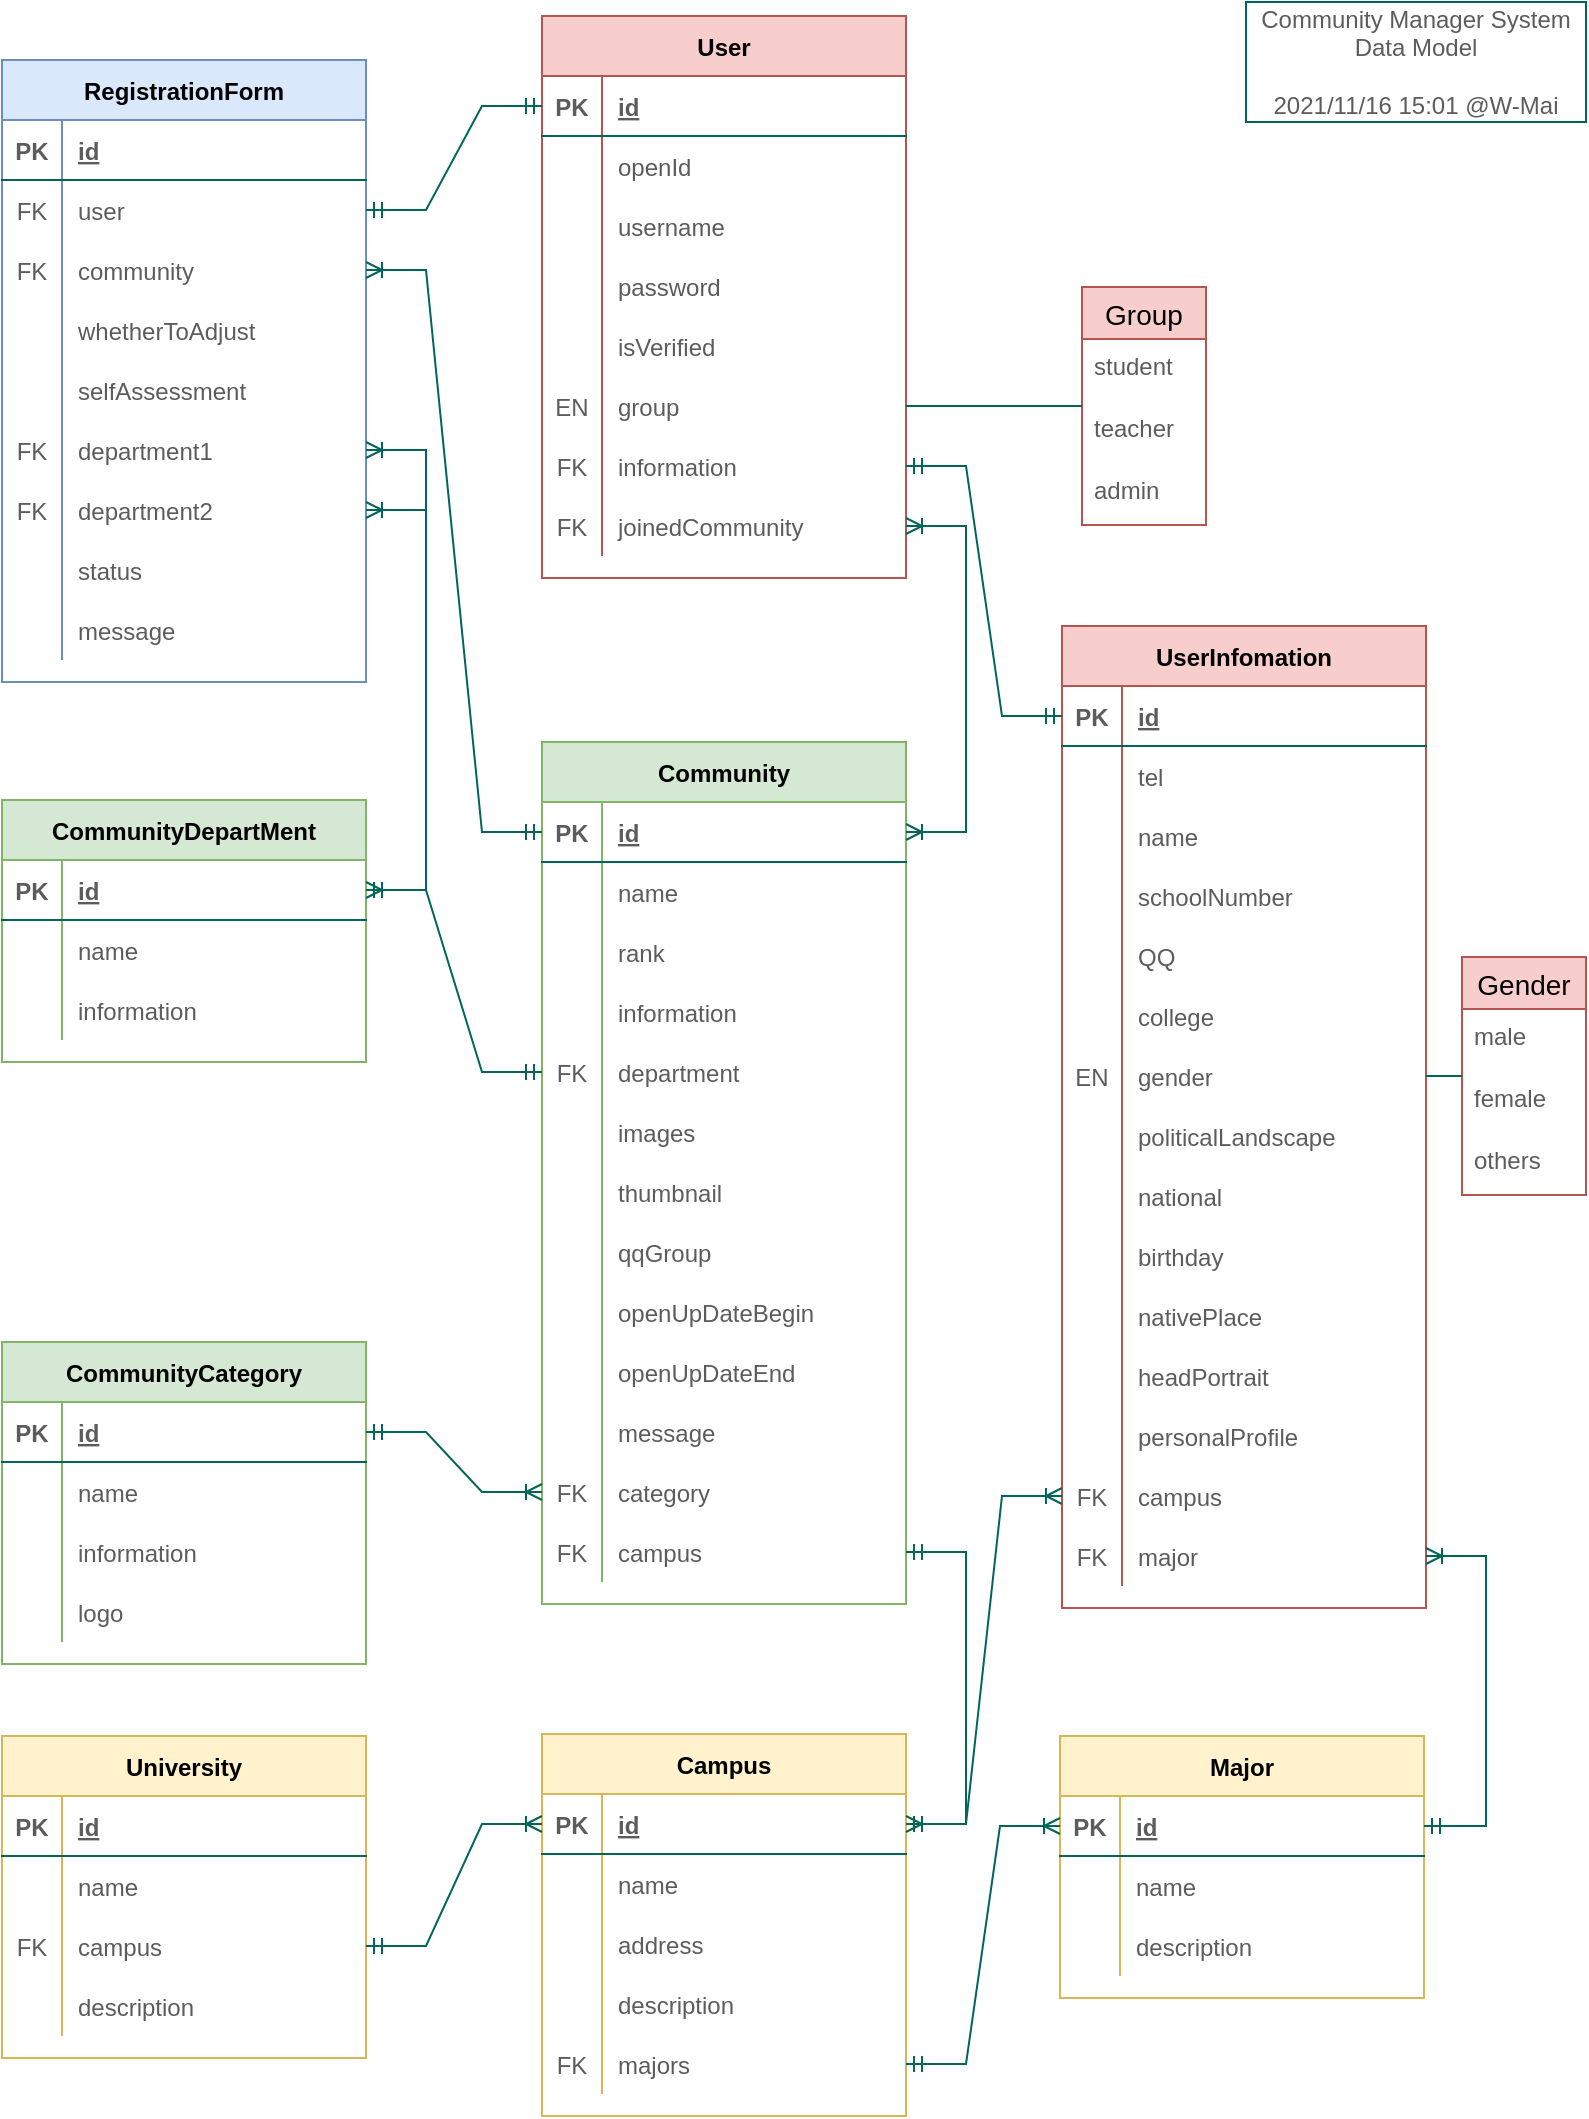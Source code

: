 <mxfile version="15.7.3" type="device"><diagram id="R2lEEEUBdFMjLlhIrx00" name="Page-1"><mxGraphModel dx="1422" dy="1975" grid="1" gridSize="10" guides="1" tooltips="1" connect="1" arrows="1" fold="1" page="1" pageScale="1" pageWidth="850" pageHeight="1100" math="0" shadow="0" extFonts="Permanent Marker^https://fonts.googleapis.com/css?family=Permanent+Marker"><root><mxCell id="0"/><mxCell id="1" parent="0"/><mxCell id="XyRNU_tPGbwFlnB0YezQ-19" value="User" style="shape=table;startSize=30;container=1;collapsible=1;childLayout=tableLayout;fixedRows=1;rowLines=0;fontStyle=1;align=center;resizeLast=1;fillColor=#f8cecc;strokeColor=#b85450;" parent="1" vertex="1"><mxGeometry x="305" y="-1073" width="182" height="281" as="geometry"/></mxCell><mxCell id="XyRNU_tPGbwFlnB0YezQ-20" value="" style="shape=partialRectangle;collapsible=0;dropTarget=0;pointerEvents=0;fillColor=none;top=0;left=0;bottom=1;right=0;points=[[0,0.5],[1,0.5]];portConstraint=eastwest;strokeColor=#006658;fontColor=#5C5C5C;" parent="XyRNU_tPGbwFlnB0YezQ-19" vertex="1"><mxGeometry y="30" width="182" height="30" as="geometry"/></mxCell><mxCell id="XyRNU_tPGbwFlnB0YezQ-21" value="PK" style="shape=partialRectangle;connectable=0;fillColor=none;top=0;left=0;bottom=0;right=0;fontStyle=1;overflow=hidden;strokeColor=#006658;fontColor=#5C5C5C;" parent="XyRNU_tPGbwFlnB0YezQ-20" vertex="1"><mxGeometry width="30" height="30" as="geometry"><mxRectangle width="30" height="30" as="alternateBounds"/></mxGeometry></mxCell><mxCell id="XyRNU_tPGbwFlnB0YezQ-22" value="id" style="shape=partialRectangle;connectable=0;fillColor=none;top=0;left=0;bottom=0;right=0;align=left;spacingLeft=6;fontStyle=5;overflow=hidden;strokeColor=#006658;fontColor=#5C5C5C;" parent="XyRNU_tPGbwFlnB0YezQ-20" vertex="1"><mxGeometry x="30" width="152" height="30" as="geometry"><mxRectangle width="152" height="30" as="alternateBounds"/></mxGeometry></mxCell><mxCell id="XyRNU_tPGbwFlnB0YezQ-23" value="" style="shape=partialRectangle;collapsible=0;dropTarget=0;pointerEvents=0;fillColor=none;top=0;left=0;bottom=0;right=0;points=[[0,0.5],[1,0.5]];portConstraint=eastwest;strokeColor=#006658;fontColor=#5C5C5C;" parent="XyRNU_tPGbwFlnB0YezQ-19" vertex="1"><mxGeometry y="60" width="182" height="30" as="geometry"/></mxCell><mxCell id="XyRNU_tPGbwFlnB0YezQ-24" value="" style="shape=partialRectangle;connectable=0;fillColor=none;top=0;left=0;bottom=0;right=0;editable=1;overflow=hidden;strokeColor=#006658;fontColor=#5C5C5C;" parent="XyRNU_tPGbwFlnB0YezQ-23" vertex="1"><mxGeometry width="30" height="30" as="geometry"><mxRectangle width="30" height="30" as="alternateBounds"/></mxGeometry></mxCell><mxCell id="XyRNU_tPGbwFlnB0YezQ-25" value="openId" style="shape=partialRectangle;connectable=0;fillColor=none;top=0;left=0;bottom=0;right=0;align=left;spacingLeft=6;overflow=hidden;strokeColor=#006658;fontColor=#5C5C5C;" parent="XyRNU_tPGbwFlnB0YezQ-23" vertex="1"><mxGeometry x="30" width="152" height="30" as="geometry"><mxRectangle width="152" height="30" as="alternateBounds"/></mxGeometry></mxCell><mxCell id="XyRNU_tPGbwFlnB0YezQ-76" value="" style="shape=partialRectangle;collapsible=0;dropTarget=0;pointerEvents=0;fillColor=none;top=0;left=0;bottom=0;right=0;points=[[0,0.5],[1,0.5]];portConstraint=eastwest;strokeColor=#006658;fontColor=#5C5C5C;" parent="XyRNU_tPGbwFlnB0YezQ-19" vertex="1"><mxGeometry y="90" width="182" height="30" as="geometry"/></mxCell><mxCell id="XyRNU_tPGbwFlnB0YezQ-77" value="" style="shape=partialRectangle;connectable=0;fillColor=none;top=0;left=0;bottom=0;right=0;editable=1;overflow=hidden;strokeColor=#006658;fontColor=#5C5C5C;" parent="XyRNU_tPGbwFlnB0YezQ-76" vertex="1"><mxGeometry width="30" height="30" as="geometry"><mxRectangle width="30" height="30" as="alternateBounds"/></mxGeometry></mxCell><mxCell id="XyRNU_tPGbwFlnB0YezQ-78" value="username" style="shape=partialRectangle;connectable=0;fillColor=none;top=0;left=0;bottom=0;right=0;align=left;spacingLeft=6;overflow=hidden;strokeColor=#006658;fontColor=#5C5C5C;" parent="XyRNU_tPGbwFlnB0YezQ-76" vertex="1"><mxGeometry x="30" width="152" height="30" as="geometry"><mxRectangle width="152" height="30" as="alternateBounds"/></mxGeometry></mxCell><mxCell id="XyRNU_tPGbwFlnB0YezQ-29" value="" style="shape=partialRectangle;collapsible=0;dropTarget=0;pointerEvents=0;fillColor=none;top=0;left=0;bottom=0;right=0;points=[[0,0.5],[1,0.5]];portConstraint=eastwest;strokeColor=#006658;fontColor=#5C5C5C;" parent="XyRNU_tPGbwFlnB0YezQ-19" vertex="1"><mxGeometry y="120" width="182" height="30" as="geometry"/></mxCell><mxCell id="XyRNU_tPGbwFlnB0YezQ-30" value="" style="shape=partialRectangle;connectable=0;fillColor=none;top=0;left=0;bottom=0;right=0;editable=1;overflow=hidden;strokeColor=#006658;fontColor=#5C5C5C;" parent="XyRNU_tPGbwFlnB0YezQ-29" vertex="1"><mxGeometry width="30" height="30" as="geometry"><mxRectangle width="30" height="30" as="alternateBounds"/></mxGeometry></mxCell><mxCell id="XyRNU_tPGbwFlnB0YezQ-31" value="password" style="shape=partialRectangle;connectable=0;fillColor=none;top=0;left=0;bottom=0;right=0;align=left;spacingLeft=6;overflow=hidden;strokeColor=#006658;fontColor=#5C5C5C;" parent="XyRNU_tPGbwFlnB0YezQ-29" vertex="1"><mxGeometry x="30" width="152" height="30" as="geometry"><mxRectangle width="152" height="30" as="alternateBounds"/></mxGeometry></mxCell><mxCell id="XyRNU_tPGbwFlnB0YezQ-26" value="" style="shape=partialRectangle;collapsible=0;dropTarget=0;pointerEvents=0;fillColor=none;top=0;left=0;bottom=0;right=0;points=[[0,0.5],[1,0.5]];portConstraint=eastwest;strokeColor=#006658;fontColor=#5C5C5C;" parent="XyRNU_tPGbwFlnB0YezQ-19" vertex="1"><mxGeometry y="150" width="182" height="30" as="geometry"/></mxCell><mxCell id="XyRNU_tPGbwFlnB0YezQ-27" value="" style="shape=partialRectangle;connectable=0;fillColor=none;top=0;left=0;bottom=0;right=0;editable=1;overflow=hidden;strokeColor=#006658;fontColor=#5C5C5C;" parent="XyRNU_tPGbwFlnB0YezQ-26" vertex="1"><mxGeometry width="30" height="30" as="geometry"><mxRectangle width="30" height="30" as="alternateBounds"/></mxGeometry></mxCell><mxCell id="XyRNU_tPGbwFlnB0YezQ-28" value="isVerified" style="shape=partialRectangle;connectable=0;fillColor=none;top=0;left=0;bottom=0;right=0;align=left;spacingLeft=6;overflow=hidden;strokeColor=#006658;fontColor=#5C5C5C;" parent="XyRNU_tPGbwFlnB0YezQ-26" vertex="1"><mxGeometry x="30" width="152" height="30" as="geometry"><mxRectangle width="152" height="30" as="alternateBounds"/></mxGeometry></mxCell><mxCell id="XyRNU_tPGbwFlnB0YezQ-185" value="" style="shape=partialRectangle;collapsible=0;dropTarget=0;pointerEvents=0;fillColor=none;top=0;left=0;bottom=0;right=0;points=[[0,0.5],[1,0.5]];portConstraint=eastwest;strokeColor=#006658;fontColor=#5C5C5C;" parent="XyRNU_tPGbwFlnB0YezQ-19" vertex="1"><mxGeometry y="180" width="182" height="30" as="geometry"/></mxCell><mxCell id="XyRNU_tPGbwFlnB0YezQ-186" value="EN" style="shape=partialRectangle;connectable=0;fillColor=none;top=0;left=0;bottom=0;right=0;editable=1;overflow=hidden;strokeColor=#006658;fontColor=#5C5C5C;" parent="XyRNU_tPGbwFlnB0YezQ-185" vertex="1"><mxGeometry width="30" height="30" as="geometry"><mxRectangle width="30" height="30" as="alternateBounds"/></mxGeometry></mxCell><mxCell id="XyRNU_tPGbwFlnB0YezQ-187" value="group" style="shape=partialRectangle;connectable=0;fillColor=none;top=0;left=0;bottom=0;right=0;align=left;spacingLeft=6;overflow=hidden;strokeColor=#006658;fontColor=#5C5C5C;" parent="XyRNU_tPGbwFlnB0YezQ-185" vertex="1"><mxGeometry x="30" width="152" height="30" as="geometry"><mxRectangle width="152" height="30" as="alternateBounds"/></mxGeometry></mxCell><mxCell id="XyRNU_tPGbwFlnB0YezQ-55" value="" style="shape=partialRectangle;collapsible=0;dropTarget=0;pointerEvents=0;fillColor=none;top=0;left=0;bottom=0;right=0;points=[[0,0.5],[1,0.5]];portConstraint=eastwest;strokeColor=#006658;fontColor=#5C5C5C;" parent="XyRNU_tPGbwFlnB0YezQ-19" vertex="1"><mxGeometry y="210" width="182" height="30" as="geometry"/></mxCell><mxCell id="XyRNU_tPGbwFlnB0YezQ-56" value="FK" style="shape=partialRectangle;connectable=0;fillColor=none;top=0;left=0;bottom=0;right=0;fontStyle=0;overflow=hidden;strokeColor=#006658;fontColor=#5C5C5C;" parent="XyRNU_tPGbwFlnB0YezQ-55" vertex="1"><mxGeometry width="30" height="30" as="geometry"><mxRectangle width="30" height="30" as="alternateBounds"/></mxGeometry></mxCell><mxCell id="XyRNU_tPGbwFlnB0YezQ-57" value="information" style="shape=partialRectangle;connectable=0;fillColor=none;top=0;left=0;bottom=0;right=0;align=left;spacingLeft=6;fontStyle=0;overflow=hidden;strokeColor=#006658;fontColor=#5C5C5C;" parent="XyRNU_tPGbwFlnB0YezQ-55" vertex="1"><mxGeometry x="30" width="152" height="30" as="geometry"><mxRectangle width="152" height="30" as="alternateBounds"/></mxGeometry></mxCell><mxCell id="XyRNU_tPGbwFlnB0YezQ-156" value="" style="shape=partialRectangle;collapsible=0;dropTarget=0;pointerEvents=0;fillColor=none;top=0;left=0;bottom=0;right=0;points=[[0,0.5],[1,0.5]];portConstraint=eastwest;strokeColor=#006658;fontColor=#5C5C5C;" parent="XyRNU_tPGbwFlnB0YezQ-19" vertex="1"><mxGeometry y="240" width="182" height="30" as="geometry"/></mxCell><mxCell id="XyRNU_tPGbwFlnB0YezQ-157" value="FK" style="shape=partialRectangle;connectable=0;fillColor=none;top=0;left=0;bottom=0;right=0;fontStyle=0;overflow=hidden;strokeColor=#006658;fontColor=#5C5C5C;" parent="XyRNU_tPGbwFlnB0YezQ-156" vertex="1"><mxGeometry width="30" height="30" as="geometry"><mxRectangle width="30" height="30" as="alternateBounds"/></mxGeometry></mxCell><mxCell id="XyRNU_tPGbwFlnB0YezQ-158" value="joinedCommunity" style="shape=partialRectangle;connectable=0;fillColor=none;top=0;left=0;bottom=0;right=0;align=left;spacingLeft=6;fontStyle=0;overflow=hidden;strokeColor=#006658;fontColor=#5C5C5C;" parent="XyRNU_tPGbwFlnB0YezQ-156" vertex="1"><mxGeometry x="30" width="152" height="30" as="geometry"><mxRectangle width="152" height="30" as="alternateBounds"/></mxGeometry></mxCell><mxCell id="XyRNU_tPGbwFlnB0YezQ-58" value="UserInfomation" style="shape=table;startSize=30;container=1;collapsible=1;childLayout=tableLayout;fixedRows=1;rowLines=0;fontStyle=1;align=center;resizeLast=1;fillColor=#f8cecc;strokeColor=#b85450;" parent="1" vertex="1"><mxGeometry x="565" y="-768" width="182" height="491" as="geometry"/></mxCell><mxCell id="XyRNU_tPGbwFlnB0YezQ-59" value="" style="shape=partialRectangle;collapsible=0;dropTarget=0;pointerEvents=0;fillColor=none;top=0;left=0;bottom=1;right=0;points=[[0,0.5],[1,0.5]];portConstraint=eastwest;strokeColor=#006658;fontColor=#5C5C5C;" parent="XyRNU_tPGbwFlnB0YezQ-58" vertex="1"><mxGeometry y="30" width="182" height="30" as="geometry"/></mxCell><mxCell id="XyRNU_tPGbwFlnB0YezQ-60" value="PK" style="shape=partialRectangle;connectable=0;fillColor=none;top=0;left=0;bottom=0;right=0;fontStyle=1;overflow=hidden;strokeColor=#006658;fontColor=#5C5C5C;" parent="XyRNU_tPGbwFlnB0YezQ-59" vertex="1"><mxGeometry width="30" height="30" as="geometry"><mxRectangle width="30" height="30" as="alternateBounds"/></mxGeometry></mxCell><mxCell id="XyRNU_tPGbwFlnB0YezQ-61" value="id" style="shape=partialRectangle;connectable=0;fillColor=none;top=0;left=0;bottom=0;right=0;align=left;spacingLeft=6;fontStyle=5;overflow=hidden;strokeColor=#006658;fontColor=#5C5C5C;" parent="XyRNU_tPGbwFlnB0YezQ-59" vertex="1"><mxGeometry x="30" width="152" height="30" as="geometry"><mxRectangle width="152" height="30" as="alternateBounds"/></mxGeometry></mxCell><mxCell id="XyRNU_tPGbwFlnB0YezQ-62" value="" style="shape=partialRectangle;collapsible=0;dropTarget=0;pointerEvents=0;fillColor=none;top=0;left=0;bottom=0;right=0;points=[[0,0.5],[1,0.5]];portConstraint=eastwest;strokeColor=#006658;fontColor=#5C5C5C;" parent="XyRNU_tPGbwFlnB0YezQ-58" vertex="1"><mxGeometry y="60" width="182" height="30" as="geometry"/></mxCell><mxCell id="XyRNU_tPGbwFlnB0YezQ-63" value="" style="shape=partialRectangle;connectable=0;fillColor=none;top=0;left=0;bottom=0;right=0;editable=1;overflow=hidden;strokeColor=#006658;fontColor=#5C5C5C;" parent="XyRNU_tPGbwFlnB0YezQ-62" vertex="1"><mxGeometry width="30" height="30" as="geometry"><mxRectangle width="30" height="30" as="alternateBounds"/></mxGeometry></mxCell><mxCell id="XyRNU_tPGbwFlnB0YezQ-64" value="tel" style="shape=partialRectangle;connectable=0;fillColor=none;top=0;left=0;bottom=0;right=0;align=left;spacingLeft=6;overflow=hidden;strokeColor=#006658;fontColor=#5C5C5C;" parent="XyRNU_tPGbwFlnB0YezQ-62" vertex="1"><mxGeometry x="30" width="152" height="30" as="geometry"><mxRectangle width="152" height="30" as="alternateBounds"/></mxGeometry></mxCell><mxCell id="XyRNU_tPGbwFlnB0YezQ-117" value="" style="shape=partialRectangle;collapsible=0;dropTarget=0;pointerEvents=0;fillColor=none;top=0;left=0;bottom=0;right=0;points=[[0,0.5],[1,0.5]];portConstraint=eastwest;strokeColor=#006658;fontColor=#5C5C5C;" parent="XyRNU_tPGbwFlnB0YezQ-58" vertex="1"><mxGeometry y="90" width="182" height="30" as="geometry"/></mxCell><mxCell id="XyRNU_tPGbwFlnB0YezQ-118" value="" style="shape=partialRectangle;connectable=0;fillColor=none;top=0;left=0;bottom=0;right=0;editable=1;overflow=hidden;strokeColor=#006658;fontColor=#5C5C5C;" parent="XyRNU_tPGbwFlnB0YezQ-117" vertex="1"><mxGeometry width="30" height="30" as="geometry"><mxRectangle width="30" height="30" as="alternateBounds"/></mxGeometry></mxCell><mxCell id="XyRNU_tPGbwFlnB0YezQ-119" value="name" style="shape=partialRectangle;connectable=0;fillColor=none;top=0;left=0;bottom=0;right=0;align=left;spacingLeft=6;overflow=hidden;strokeColor=#006658;fontColor=#5C5C5C;" parent="XyRNU_tPGbwFlnB0YezQ-117" vertex="1"><mxGeometry x="30" width="152" height="30" as="geometry"><mxRectangle width="152" height="30" as="alternateBounds"/></mxGeometry></mxCell><mxCell id="XyRNU_tPGbwFlnB0YezQ-120" value="" style="shape=partialRectangle;collapsible=0;dropTarget=0;pointerEvents=0;fillColor=none;top=0;left=0;bottom=0;right=0;points=[[0,0.5],[1,0.5]];portConstraint=eastwest;strokeColor=#006658;fontColor=#5C5C5C;" parent="XyRNU_tPGbwFlnB0YezQ-58" vertex="1"><mxGeometry y="120" width="182" height="30" as="geometry"/></mxCell><mxCell id="XyRNU_tPGbwFlnB0YezQ-121" value="        " style="shape=partialRectangle;connectable=0;fillColor=none;top=0;left=0;bottom=0;right=0;editable=1;overflow=hidden;strokeColor=#006658;fontColor=#5C5C5C;" parent="XyRNU_tPGbwFlnB0YezQ-120" vertex="1"><mxGeometry width="30" height="30" as="geometry"><mxRectangle width="30" height="30" as="alternateBounds"/></mxGeometry></mxCell><mxCell id="XyRNU_tPGbwFlnB0YezQ-122" value="schoolNumber" style="shape=partialRectangle;connectable=0;fillColor=none;top=0;left=0;bottom=0;right=0;align=left;spacingLeft=6;overflow=hidden;strokeColor=#006658;fontColor=#5C5C5C;" parent="XyRNU_tPGbwFlnB0YezQ-120" vertex="1"><mxGeometry x="30" width="152" height="30" as="geometry"><mxRectangle width="152" height="30" as="alternateBounds"/></mxGeometry></mxCell><mxCell id="XyRNU_tPGbwFlnB0YezQ-123" value="" style="shape=partialRectangle;collapsible=0;dropTarget=0;pointerEvents=0;fillColor=none;top=0;left=0;bottom=0;right=0;points=[[0,0.5],[1,0.5]];portConstraint=eastwest;strokeColor=#006658;fontColor=#5C5C5C;" parent="XyRNU_tPGbwFlnB0YezQ-58" vertex="1"><mxGeometry y="150" width="182" height="30" as="geometry"/></mxCell><mxCell id="XyRNU_tPGbwFlnB0YezQ-124" value="        " style="shape=partialRectangle;connectable=0;fillColor=none;top=0;left=0;bottom=0;right=0;editable=1;overflow=hidden;strokeColor=#006658;fontColor=#5C5C5C;" parent="XyRNU_tPGbwFlnB0YezQ-123" vertex="1"><mxGeometry width="30" height="30" as="geometry"><mxRectangle width="30" height="30" as="alternateBounds"/></mxGeometry></mxCell><mxCell id="XyRNU_tPGbwFlnB0YezQ-125" value="QQ" style="shape=partialRectangle;connectable=0;fillColor=none;top=0;left=0;bottom=0;right=0;align=left;spacingLeft=6;overflow=hidden;strokeColor=#006658;fontColor=#5C5C5C;" parent="XyRNU_tPGbwFlnB0YezQ-123" vertex="1"><mxGeometry x="30" width="152" height="30" as="geometry"><mxRectangle width="152" height="30" as="alternateBounds"/></mxGeometry></mxCell><mxCell id="XyRNU_tPGbwFlnB0YezQ-126" value="" style="shape=partialRectangle;collapsible=0;dropTarget=0;pointerEvents=0;fillColor=none;top=0;left=0;bottom=0;right=0;points=[[0,0.5],[1,0.5]];portConstraint=eastwest;strokeColor=#006658;fontColor=#5C5C5C;" parent="XyRNU_tPGbwFlnB0YezQ-58" vertex="1"><mxGeometry y="180" width="182" height="30" as="geometry"/></mxCell><mxCell id="XyRNU_tPGbwFlnB0YezQ-127" value="        " style="shape=partialRectangle;connectable=0;fillColor=none;top=0;left=0;bottom=0;right=0;editable=1;overflow=hidden;strokeColor=#006658;fontColor=#5C5C5C;" parent="XyRNU_tPGbwFlnB0YezQ-126" vertex="1"><mxGeometry width="30" height="30" as="geometry"><mxRectangle width="30" height="30" as="alternateBounds"/></mxGeometry></mxCell><mxCell id="XyRNU_tPGbwFlnB0YezQ-128" value="college" style="shape=partialRectangle;connectable=0;fillColor=none;top=0;left=0;bottom=0;right=0;align=left;spacingLeft=6;overflow=hidden;strokeColor=#006658;fontColor=#5C5C5C;" parent="XyRNU_tPGbwFlnB0YezQ-126" vertex="1"><mxGeometry x="30" width="152" height="30" as="geometry"><mxRectangle width="152" height="30" as="alternateBounds"/></mxGeometry></mxCell><mxCell id="XyRNU_tPGbwFlnB0YezQ-129" value="" style="shape=partialRectangle;collapsible=0;dropTarget=0;pointerEvents=0;fillColor=none;top=0;left=0;bottom=0;right=0;points=[[0,0.5],[1,0.5]];portConstraint=eastwest;strokeColor=#006658;fontColor=#5C5C5C;" parent="XyRNU_tPGbwFlnB0YezQ-58" vertex="1"><mxGeometry y="210" width="182" height="30" as="geometry"/></mxCell><mxCell id="XyRNU_tPGbwFlnB0YezQ-130" value="EN" style="shape=partialRectangle;connectable=0;fillColor=none;top=0;left=0;bottom=0;right=0;editable=1;overflow=hidden;strokeColor=#006658;fontColor=#5C5C5C;" parent="XyRNU_tPGbwFlnB0YezQ-129" vertex="1"><mxGeometry width="30" height="30" as="geometry"><mxRectangle width="30" height="30" as="alternateBounds"/></mxGeometry></mxCell><mxCell id="XyRNU_tPGbwFlnB0YezQ-131" value="gender" style="shape=partialRectangle;connectable=0;fillColor=none;top=0;left=0;bottom=0;right=0;align=left;spacingLeft=6;overflow=hidden;strokeColor=#006658;fontColor=#5C5C5C;" parent="XyRNU_tPGbwFlnB0YezQ-129" vertex="1"><mxGeometry x="30" width="152" height="30" as="geometry"><mxRectangle width="152" height="30" as="alternateBounds"/></mxGeometry></mxCell><mxCell id="XyRNU_tPGbwFlnB0YezQ-132" value="" style="shape=partialRectangle;collapsible=0;dropTarget=0;pointerEvents=0;fillColor=none;top=0;left=0;bottom=0;right=0;points=[[0,0.5],[1,0.5]];portConstraint=eastwest;strokeColor=#006658;fontColor=#5C5C5C;" parent="XyRNU_tPGbwFlnB0YezQ-58" vertex="1"><mxGeometry y="240" width="182" height="30" as="geometry"/></mxCell><mxCell id="XyRNU_tPGbwFlnB0YezQ-133" value="        " style="shape=partialRectangle;connectable=0;fillColor=none;top=0;left=0;bottom=0;right=0;editable=1;overflow=hidden;strokeColor=#006658;fontColor=#5C5C5C;" parent="XyRNU_tPGbwFlnB0YezQ-132" vertex="1"><mxGeometry width="30" height="30" as="geometry"><mxRectangle width="30" height="30" as="alternateBounds"/></mxGeometry></mxCell><mxCell id="XyRNU_tPGbwFlnB0YezQ-134" value="politicalLandscape" style="shape=partialRectangle;connectable=0;fillColor=none;top=0;left=0;bottom=0;right=0;align=left;spacingLeft=6;overflow=hidden;strokeColor=#006658;fontColor=#5C5C5C;" parent="XyRNU_tPGbwFlnB0YezQ-132" vertex="1"><mxGeometry x="30" width="152" height="30" as="geometry"><mxRectangle width="152" height="30" as="alternateBounds"/></mxGeometry></mxCell><mxCell id="XyRNU_tPGbwFlnB0YezQ-138" value="" style="shape=partialRectangle;collapsible=0;dropTarget=0;pointerEvents=0;fillColor=none;top=0;left=0;bottom=0;right=0;points=[[0,0.5],[1,0.5]];portConstraint=eastwest;strokeColor=#006658;fontColor=#5C5C5C;" parent="XyRNU_tPGbwFlnB0YezQ-58" vertex="1"><mxGeometry y="270" width="182" height="30" as="geometry"/></mxCell><mxCell id="XyRNU_tPGbwFlnB0YezQ-139" value="        " style="shape=partialRectangle;connectable=0;fillColor=none;top=0;left=0;bottom=0;right=0;editable=1;overflow=hidden;strokeColor=#006658;fontColor=#5C5C5C;" parent="XyRNU_tPGbwFlnB0YezQ-138" vertex="1"><mxGeometry width="30" height="30" as="geometry"><mxRectangle width="30" height="30" as="alternateBounds"/></mxGeometry></mxCell><mxCell id="XyRNU_tPGbwFlnB0YezQ-140" value="national" style="shape=partialRectangle;connectable=0;fillColor=none;top=0;left=0;bottom=0;right=0;align=left;spacingLeft=6;overflow=hidden;strokeColor=#006658;fontColor=#5C5C5C;" parent="XyRNU_tPGbwFlnB0YezQ-138" vertex="1"><mxGeometry x="30" width="152" height="30" as="geometry"><mxRectangle width="152" height="30" as="alternateBounds"/></mxGeometry></mxCell><mxCell id="XyRNU_tPGbwFlnB0YezQ-144" value="" style="shape=partialRectangle;collapsible=0;dropTarget=0;pointerEvents=0;fillColor=none;top=0;left=0;bottom=0;right=0;points=[[0,0.5],[1,0.5]];portConstraint=eastwest;strokeColor=#006658;fontColor=#5C5C5C;" parent="XyRNU_tPGbwFlnB0YezQ-58" vertex="1"><mxGeometry y="300" width="182" height="30" as="geometry"/></mxCell><mxCell id="XyRNU_tPGbwFlnB0YezQ-145" value="        " style="shape=partialRectangle;connectable=0;fillColor=none;top=0;left=0;bottom=0;right=0;editable=1;overflow=hidden;strokeColor=#006658;fontColor=#5C5C5C;" parent="XyRNU_tPGbwFlnB0YezQ-144" vertex="1"><mxGeometry width="30" height="30" as="geometry"><mxRectangle width="30" height="30" as="alternateBounds"/></mxGeometry></mxCell><mxCell id="XyRNU_tPGbwFlnB0YezQ-146" value="birthday" style="shape=partialRectangle;connectable=0;fillColor=none;top=0;left=0;bottom=0;right=0;align=left;spacingLeft=6;overflow=hidden;strokeColor=#006658;fontColor=#5C5C5C;" parent="XyRNU_tPGbwFlnB0YezQ-144" vertex="1"><mxGeometry x="30" width="152" height="30" as="geometry"><mxRectangle width="152" height="30" as="alternateBounds"/></mxGeometry></mxCell><mxCell id="XyRNU_tPGbwFlnB0YezQ-147" value="" style="shape=partialRectangle;collapsible=0;dropTarget=0;pointerEvents=0;fillColor=none;top=0;left=0;bottom=0;right=0;points=[[0,0.5],[1,0.5]];portConstraint=eastwest;strokeColor=#006658;fontColor=#5C5C5C;" parent="XyRNU_tPGbwFlnB0YezQ-58" vertex="1"><mxGeometry y="330" width="182" height="30" as="geometry"/></mxCell><mxCell id="XyRNU_tPGbwFlnB0YezQ-148" value="        " style="shape=partialRectangle;connectable=0;fillColor=none;top=0;left=0;bottom=0;right=0;editable=1;overflow=hidden;strokeColor=#006658;fontColor=#5C5C5C;" parent="XyRNU_tPGbwFlnB0YezQ-147" vertex="1"><mxGeometry width="30" height="30" as="geometry"><mxRectangle width="30" height="30" as="alternateBounds"/></mxGeometry></mxCell><mxCell id="XyRNU_tPGbwFlnB0YezQ-149" value="nativePlace" style="shape=partialRectangle;connectable=0;fillColor=none;top=0;left=0;bottom=0;right=0;align=left;spacingLeft=6;overflow=hidden;strokeColor=#006658;fontColor=#5C5C5C;" parent="XyRNU_tPGbwFlnB0YezQ-147" vertex="1"><mxGeometry x="30" width="152" height="30" as="geometry"><mxRectangle width="152" height="30" as="alternateBounds"/></mxGeometry></mxCell><mxCell id="XyRNU_tPGbwFlnB0YezQ-150" value="" style="shape=partialRectangle;collapsible=0;dropTarget=0;pointerEvents=0;fillColor=none;top=0;left=0;bottom=0;right=0;points=[[0,0.5],[1,0.5]];portConstraint=eastwest;strokeColor=#006658;fontColor=#5C5C5C;" parent="XyRNU_tPGbwFlnB0YezQ-58" vertex="1"><mxGeometry y="360" width="182" height="30" as="geometry"/></mxCell><mxCell id="XyRNU_tPGbwFlnB0YezQ-151" value="        " style="shape=partialRectangle;connectable=0;fillColor=none;top=0;left=0;bottom=0;right=0;editable=1;overflow=hidden;strokeColor=#006658;fontColor=#5C5C5C;" parent="XyRNU_tPGbwFlnB0YezQ-150" vertex="1"><mxGeometry width="30" height="30" as="geometry"><mxRectangle width="30" height="30" as="alternateBounds"/></mxGeometry></mxCell><mxCell id="XyRNU_tPGbwFlnB0YezQ-152" value="headPortrait" style="shape=partialRectangle;connectable=0;fillColor=none;top=0;left=0;bottom=0;right=0;align=left;spacingLeft=6;overflow=hidden;strokeColor=#006658;fontColor=#5C5C5C;" parent="XyRNU_tPGbwFlnB0YezQ-150" vertex="1"><mxGeometry x="30" width="152" height="30" as="geometry"><mxRectangle width="152" height="30" as="alternateBounds"/></mxGeometry></mxCell><mxCell id="XyRNU_tPGbwFlnB0YezQ-153" value="" style="shape=partialRectangle;collapsible=0;dropTarget=0;pointerEvents=0;fillColor=none;top=0;left=0;bottom=0;right=0;points=[[0,0.5],[1,0.5]];portConstraint=eastwest;strokeColor=#006658;fontColor=#5C5C5C;" parent="XyRNU_tPGbwFlnB0YezQ-58" vertex="1"><mxGeometry y="390" width="182" height="30" as="geometry"/></mxCell><mxCell id="XyRNU_tPGbwFlnB0YezQ-154" value="        " style="shape=partialRectangle;connectable=0;fillColor=none;top=0;left=0;bottom=0;right=0;editable=1;overflow=hidden;strokeColor=#006658;fontColor=#5C5C5C;" parent="XyRNU_tPGbwFlnB0YezQ-153" vertex="1"><mxGeometry width="30" height="30" as="geometry"><mxRectangle width="30" height="30" as="alternateBounds"/></mxGeometry></mxCell><mxCell id="XyRNU_tPGbwFlnB0YezQ-155" value="personalProfile" style="shape=partialRectangle;connectable=0;fillColor=none;top=0;left=0;bottom=0;right=0;align=left;spacingLeft=6;overflow=hidden;strokeColor=#006658;fontColor=#5C5C5C;" parent="XyRNU_tPGbwFlnB0YezQ-153" vertex="1"><mxGeometry x="30" width="152" height="30" as="geometry"><mxRectangle width="152" height="30" as="alternateBounds"/></mxGeometry></mxCell><mxCell id="XyRNU_tPGbwFlnB0YezQ-65" value="" style="shape=partialRectangle;collapsible=0;dropTarget=0;pointerEvents=0;fillColor=none;top=0;left=0;bottom=0;right=0;points=[[0,0.5],[1,0.5]];portConstraint=eastwest;strokeColor=#006658;fontColor=#5C5C5C;" parent="XyRNU_tPGbwFlnB0YezQ-58" vertex="1"><mxGeometry y="420" width="182" height="30" as="geometry"/></mxCell><mxCell id="XyRNU_tPGbwFlnB0YezQ-66" value="FK" style="shape=partialRectangle;connectable=0;fillColor=none;top=0;left=0;bottom=0;right=0;editable=1;overflow=hidden;strokeColor=#006658;fontColor=#5C5C5C;" parent="XyRNU_tPGbwFlnB0YezQ-65" vertex="1"><mxGeometry width="30" height="30" as="geometry"><mxRectangle width="30" height="30" as="alternateBounds"/></mxGeometry></mxCell><mxCell id="XyRNU_tPGbwFlnB0YezQ-67" value="campus" style="shape=partialRectangle;connectable=0;fillColor=none;top=0;left=0;bottom=0;right=0;align=left;spacingLeft=6;overflow=hidden;strokeColor=#006658;fontColor=#5C5C5C;" parent="XyRNU_tPGbwFlnB0YezQ-65" vertex="1"><mxGeometry x="30" width="152" height="30" as="geometry"><mxRectangle width="152" height="30" as="alternateBounds"/></mxGeometry></mxCell><mxCell id="XyRNU_tPGbwFlnB0YezQ-141" value="" style="shape=partialRectangle;collapsible=0;dropTarget=0;pointerEvents=0;fillColor=none;top=0;left=0;bottom=0;right=0;points=[[0,0.5],[1,0.5]];portConstraint=eastwest;strokeColor=#006658;fontColor=#5C5C5C;" parent="XyRNU_tPGbwFlnB0YezQ-58" vertex="1"><mxGeometry y="450" width="182" height="30" as="geometry"/></mxCell><mxCell id="XyRNU_tPGbwFlnB0YezQ-142" value="FK" style="shape=partialRectangle;connectable=0;fillColor=none;top=0;left=0;bottom=0;right=0;editable=1;overflow=hidden;strokeColor=#006658;fontColor=#5C5C5C;" parent="XyRNU_tPGbwFlnB0YezQ-141" vertex="1"><mxGeometry width="30" height="30" as="geometry"><mxRectangle width="30" height="30" as="alternateBounds"/></mxGeometry></mxCell><mxCell id="XyRNU_tPGbwFlnB0YezQ-143" value="major" style="shape=partialRectangle;connectable=0;fillColor=none;top=0;left=0;bottom=0;right=0;align=left;spacingLeft=6;overflow=hidden;strokeColor=#006658;fontColor=#5C5C5C;" parent="XyRNU_tPGbwFlnB0YezQ-141" vertex="1"><mxGeometry x="30" width="152" height="30" as="geometry"><mxRectangle width="152" height="30" as="alternateBounds"/></mxGeometry></mxCell><mxCell id="XyRNU_tPGbwFlnB0YezQ-75" value="" style="edgeStyle=entityRelationEdgeStyle;fontSize=12;html=1;endArrow=ERmandOne;startArrow=ERmandOne;rounded=0;strokeColor=#006658;fontColor=#5C5C5C;" parent="1" source="XyRNU_tPGbwFlnB0YezQ-55" target="XyRNU_tPGbwFlnB0YezQ-59" edge="1"><mxGeometry width="100" height="100" relative="1" as="geometry"><mxPoint x="155" y="-281" as="sourcePoint"/><mxPoint x="255" y="-381" as="targetPoint"/></mxGeometry></mxCell><mxCell id="XyRNU_tPGbwFlnB0YezQ-79" value="University" style="shape=table;startSize=30;container=1;collapsible=1;childLayout=tableLayout;fixedRows=1;rowLines=0;fontStyle=1;align=center;resizeLast=1;fillColor=#fff2cc;strokeColor=#d6b656;" parent="1" vertex="1"><mxGeometry x="35" y="-213" width="182" height="161" as="geometry"/></mxCell><mxCell id="XyRNU_tPGbwFlnB0YezQ-80" value="" style="shape=partialRectangle;collapsible=0;dropTarget=0;pointerEvents=0;fillColor=none;top=0;left=0;bottom=1;right=0;points=[[0,0.5],[1,0.5]];portConstraint=eastwest;strokeColor=#006658;fontColor=#5C5C5C;" parent="XyRNU_tPGbwFlnB0YezQ-79" vertex="1"><mxGeometry y="30" width="182" height="30" as="geometry"/></mxCell><mxCell id="XyRNU_tPGbwFlnB0YezQ-81" value="PK" style="shape=partialRectangle;connectable=0;fillColor=none;top=0;left=0;bottom=0;right=0;fontStyle=1;overflow=hidden;strokeColor=#006658;fontColor=#5C5C5C;" parent="XyRNU_tPGbwFlnB0YezQ-80" vertex="1"><mxGeometry width="30" height="30" as="geometry"><mxRectangle width="30" height="30" as="alternateBounds"/></mxGeometry></mxCell><mxCell id="XyRNU_tPGbwFlnB0YezQ-82" value="id" style="shape=partialRectangle;connectable=0;fillColor=none;top=0;left=0;bottom=0;right=0;align=left;spacingLeft=6;fontStyle=5;overflow=hidden;strokeColor=#006658;fontColor=#5C5C5C;" parent="XyRNU_tPGbwFlnB0YezQ-80" vertex="1"><mxGeometry x="30" width="152" height="30" as="geometry"><mxRectangle width="152" height="30" as="alternateBounds"/></mxGeometry></mxCell><mxCell id="XyRNU_tPGbwFlnB0YezQ-83" value="" style="shape=partialRectangle;collapsible=0;dropTarget=0;pointerEvents=0;fillColor=none;top=0;left=0;bottom=0;right=0;points=[[0,0.5],[1,0.5]];portConstraint=eastwest;strokeColor=#006658;fontColor=#5C5C5C;" parent="XyRNU_tPGbwFlnB0YezQ-79" vertex="1"><mxGeometry y="60" width="182" height="30" as="geometry"/></mxCell><mxCell id="XyRNU_tPGbwFlnB0YezQ-84" value="" style="shape=partialRectangle;connectable=0;fillColor=none;top=0;left=0;bottom=0;right=0;editable=1;overflow=hidden;strokeColor=#006658;fontColor=#5C5C5C;" parent="XyRNU_tPGbwFlnB0YezQ-83" vertex="1"><mxGeometry width="30" height="30" as="geometry"><mxRectangle width="30" height="30" as="alternateBounds"/></mxGeometry></mxCell><mxCell id="XyRNU_tPGbwFlnB0YezQ-85" value="name" style="shape=partialRectangle;connectable=0;fillColor=none;top=0;left=0;bottom=0;right=0;align=left;spacingLeft=6;overflow=hidden;strokeColor=#006658;fontColor=#5C5C5C;" parent="XyRNU_tPGbwFlnB0YezQ-83" vertex="1"><mxGeometry x="30" width="152" height="30" as="geometry"><mxRectangle width="152" height="30" as="alternateBounds"/></mxGeometry></mxCell><mxCell id="XyRNU_tPGbwFlnB0YezQ-86" value="" style="shape=partialRectangle;collapsible=0;dropTarget=0;pointerEvents=0;fillColor=none;top=0;left=0;bottom=0;right=0;points=[[0,0.5],[1,0.5]];portConstraint=eastwest;strokeColor=#006658;fontColor=#5C5C5C;" parent="XyRNU_tPGbwFlnB0YezQ-79" vertex="1"><mxGeometry y="90" width="182" height="30" as="geometry"/></mxCell><mxCell id="XyRNU_tPGbwFlnB0YezQ-87" value="FK" style="shape=partialRectangle;connectable=0;fillColor=none;top=0;left=0;bottom=0;right=0;editable=1;overflow=hidden;strokeColor=#006658;fontColor=#5C5C5C;" parent="XyRNU_tPGbwFlnB0YezQ-86" vertex="1"><mxGeometry width="30" height="30" as="geometry"><mxRectangle width="30" height="30" as="alternateBounds"/></mxGeometry></mxCell><mxCell id="XyRNU_tPGbwFlnB0YezQ-88" value="campus" style="shape=partialRectangle;connectable=0;fillColor=none;top=0;left=0;bottom=0;right=0;align=left;spacingLeft=6;overflow=hidden;strokeColor=#006658;fontColor=#5C5C5C;" parent="XyRNU_tPGbwFlnB0YezQ-86" vertex="1"><mxGeometry x="30" width="152" height="30" as="geometry"><mxRectangle width="152" height="30" as="alternateBounds"/></mxGeometry></mxCell><mxCell id="XyRNU_tPGbwFlnB0YezQ-95" value="" style="shape=partialRectangle;collapsible=0;dropTarget=0;pointerEvents=0;fillColor=none;top=0;left=0;bottom=0;right=0;points=[[0,0.5],[1,0.5]];portConstraint=eastwest;strokeColor=#006658;fontColor=#5C5C5C;" parent="XyRNU_tPGbwFlnB0YezQ-79" vertex="1"><mxGeometry y="120" width="182" height="30" as="geometry"/></mxCell><mxCell id="XyRNU_tPGbwFlnB0YezQ-96" value="" style="shape=partialRectangle;connectable=0;fillColor=none;top=0;left=0;bottom=0;right=0;editable=1;overflow=hidden;strokeColor=#006658;fontColor=#5C5C5C;" parent="XyRNU_tPGbwFlnB0YezQ-95" vertex="1"><mxGeometry width="30" height="30" as="geometry"><mxRectangle width="30" height="30" as="alternateBounds"/></mxGeometry></mxCell><mxCell id="XyRNU_tPGbwFlnB0YezQ-97" value="description" style="shape=partialRectangle;connectable=0;fillColor=none;top=0;left=0;bottom=0;right=0;align=left;spacingLeft=6;overflow=hidden;strokeColor=#006658;fontColor=#5C5C5C;" parent="XyRNU_tPGbwFlnB0YezQ-95" vertex="1"><mxGeometry x="30" width="152" height="30" as="geometry"><mxRectangle width="152" height="30" as="alternateBounds"/></mxGeometry></mxCell><mxCell id="XyRNU_tPGbwFlnB0YezQ-98" value="Campus" style="shape=table;startSize=30;container=1;collapsible=1;childLayout=tableLayout;fixedRows=1;rowLines=0;fontStyle=1;align=center;resizeLast=1;fillColor=#fff2cc;strokeColor=#d6b656;" parent="1" vertex="1"><mxGeometry x="305" y="-214" width="182" height="191" as="geometry"/></mxCell><mxCell id="XyRNU_tPGbwFlnB0YezQ-99" value="" style="shape=partialRectangle;collapsible=0;dropTarget=0;pointerEvents=0;fillColor=none;top=0;left=0;bottom=1;right=0;points=[[0,0.5],[1,0.5]];portConstraint=eastwest;strokeColor=#006658;fontColor=#5C5C5C;" parent="XyRNU_tPGbwFlnB0YezQ-98" vertex="1"><mxGeometry y="30" width="182" height="30" as="geometry"/></mxCell><mxCell id="XyRNU_tPGbwFlnB0YezQ-100" value="PK" style="shape=partialRectangle;connectable=0;fillColor=none;top=0;left=0;bottom=0;right=0;fontStyle=1;overflow=hidden;strokeColor=#006658;fontColor=#5C5C5C;" parent="XyRNU_tPGbwFlnB0YezQ-99" vertex="1"><mxGeometry width="30" height="30" as="geometry"><mxRectangle width="30" height="30" as="alternateBounds"/></mxGeometry></mxCell><mxCell id="XyRNU_tPGbwFlnB0YezQ-101" value="id" style="shape=partialRectangle;connectable=0;fillColor=none;top=0;left=0;bottom=0;right=0;align=left;spacingLeft=6;fontStyle=5;overflow=hidden;strokeColor=#006658;fontColor=#5C5C5C;" parent="XyRNU_tPGbwFlnB0YezQ-99" vertex="1"><mxGeometry x="30" width="152" height="30" as="geometry"><mxRectangle width="152" height="30" as="alternateBounds"/></mxGeometry></mxCell><mxCell id="XyRNU_tPGbwFlnB0YezQ-102" value="" style="shape=partialRectangle;collapsible=0;dropTarget=0;pointerEvents=0;fillColor=none;top=0;left=0;bottom=0;right=0;points=[[0,0.5],[1,0.5]];portConstraint=eastwest;strokeColor=#006658;fontColor=#5C5C5C;" parent="XyRNU_tPGbwFlnB0YezQ-98" vertex="1"><mxGeometry y="60" width="182" height="30" as="geometry"/></mxCell><mxCell id="XyRNU_tPGbwFlnB0YezQ-103" value="" style="shape=partialRectangle;connectable=0;fillColor=none;top=0;left=0;bottom=0;right=0;editable=1;overflow=hidden;strokeColor=#006658;fontColor=#5C5C5C;" parent="XyRNU_tPGbwFlnB0YezQ-102" vertex="1"><mxGeometry width="30" height="30" as="geometry"><mxRectangle width="30" height="30" as="alternateBounds"/></mxGeometry></mxCell><mxCell id="XyRNU_tPGbwFlnB0YezQ-104" value="name" style="shape=partialRectangle;connectable=0;fillColor=none;top=0;left=0;bottom=0;right=0;align=left;spacingLeft=6;overflow=hidden;strokeColor=#006658;fontColor=#5C5C5C;" parent="XyRNU_tPGbwFlnB0YezQ-102" vertex="1"><mxGeometry x="30" width="152" height="30" as="geometry"><mxRectangle width="152" height="30" as="alternateBounds"/></mxGeometry></mxCell><mxCell id="XyRNU_tPGbwFlnB0YezQ-108" value="" style="shape=partialRectangle;collapsible=0;dropTarget=0;pointerEvents=0;fillColor=none;top=0;left=0;bottom=0;right=0;points=[[0,0.5],[1,0.5]];portConstraint=eastwest;strokeColor=#006658;fontColor=#5C5C5C;" parent="XyRNU_tPGbwFlnB0YezQ-98" vertex="1"><mxGeometry y="90" width="182" height="30" as="geometry"/></mxCell><mxCell id="XyRNU_tPGbwFlnB0YezQ-109" value="" style="shape=partialRectangle;connectable=0;fillColor=none;top=0;left=0;bottom=0;right=0;editable=1;overflow=hidden;strokeColor=#006658;fontColor=#5C5C5C;" parent="XyRNU_tPGbwFlnB0YezQ-108" vertex="1"><mxGeometry width="30" height="30" as="geometry"><mxRectangle width="30" height="30" as="alternateBounds"/></mxGeometry></mxCell><mxCell id="XyRNU_tPGbwFlnB0YezQ-110" value="address" style="shape=partialRectangle;connectable=0;fillColor=none;top=0;left=0;bottom=0;right=0;align=left;spacingLeft=6;overflow=hidden;strokeColor=#006658;fontColor=#5C5C5C;" parent="XyRNU_tPGbwFlnB0YezQ-108" vertex="1"><mxGeometry x="30" width="152" height="30" as="geometry"><mxRectangle width="152" height="30" as="alternateBounds"/></mxGeometry></mxCell><mxCell id="XyRNU_tPGbwFlnB0YezQ-111" value="" style="shape=partialRectangle;collapsible=0;dropTarget=0;pointerEvents=0;fillColor=none;top=0;left=0;bottom=0;right=0;points=[[0,0.5],[1,0.5]];portConstraint=eastwest;strokeColor=#006658;fontColor=#5C5C5C;" parent="XyRNU_tPGbwFlnB0YezQ-98" vertex="1"><mxGeometry y="120" width="182" height="30" as="geometry"/></mxCell><mxCell id="XyRNU_tPGbwFlnB0YezQ-112" value="" style="shape=partialRectangle;connectable=0;fillColor=none;top=0;left=0;bottom=0;right=0;editable=1;overflow=hidden;strokeColor=#006658;fontColor=#5C5C5C;" parent="XyRNU_tPGbwFlnB0YezQ-111" vertex="1"><mxGeometry width="30" height="30" as="geometry"><mxRectangle width="30" height="30" as="alternateBounds"/></mxGeometry></mxCell><mxCell id="XyRNU_tPGbwFlnB0YezQ-113" value="description" style="shape=partialRectangle;connectable=0;fillColor=none;top=0;left=0;bottom=0;right=0;align=left;spacingLeft=6;overflow=hidden;strokeColor=#006658;fontColor=#5C5C5C;" parent="XyRNU_tPGbwFlnB0YezQ-111" vertex="1"><mxGeometry x="30" width="152" height="30" as="geometry"><mxRectangle width="152" height="30" as="alternateBounds"/></mxGeometry></mxCell><mxCell id="XyRNU_tPGbwFlnB0YezQ-159" value="" style="shape=partialRectangle;collapsible=0;dropTarget=0;pointerEvents=0;fillColor=none;top=0;left=0;bottom=0;right=0;points=[[0,0.5],[1,0.5]];portConstraint=eastwest;strokeColor=#006658;fontColor=#5C5C5C;" parent="XyRNU_tPGbwFlnB0YezQ-98" vertex="1"><mxGeometry y="150" width="182" height="30" as="geometry"/></mxCell><mxCell id="XyRNU_tPGbwFlnB0YezQ-160" value="FK" style="shape=partialRectangle;connectable=0;fillColor=none;top=0;left=0;bottom=0;right=0;editable=1;overflow=hidden;strokeColor=#006658;fontColor=#5C5C5C;" parent="XyRNU_tPGbwFlnB0YezQ-159" vertex="1"><mxGeometry width="30" height="30" as="geometry"><mxRectangle width="30" height="30" as="alternateBounds"/></mxGeometry></mxCell><mxCell id="XyRNU_tPGbwFlnB0YezQ-161" value="majors" style="shape=partialRectangle;connectable=0;fillColor=none;top=0;left=0;bottom=0;right=0;align=left;spacingLeft=6;overflow=hidden;strokeColor=#006658;fontColor=#5C5C5C;" parent="XyRNU_tPGbwFlnB0YezQ-159" vertex="1"><mxGeometry x="30" width="152" height="30" as="geometry"><mxRectangle width="152" height="30" as="alternateBounds"/></mxGeometry></mxCell><mxCell id="XyRNU_tPGbwFlnB0YezQ-114" value="" style="edgeStyle=entityRelationEdgeStyle;fontSize=12;html=1;endArrow=ERoneToMany;startArrow=ERmandOne;rounded=0;strokeColor=#006658;fontColor=#5C5C5C;" parent="1" source="XyRNU_tPGbwFlnB0YezQ-86" target="XyRNU_tPGbwFlnB0YezQ-99" edge="1"><mxGeometry width="100" height="100" relative="1" as="geometry"><mxPoint x="205" y="77" as="sourcePoint"/><mxPoint x="305" y="-23" as="targetPoint"/></mxGeometry></mxCell><mxCell id="XyRNU_tPGbwFlnB0YezQ-162" value="Major" style="shape=table;startSize=30;container=1;collapsible=1;childLayout=tableLayout;fixedRows=1;rowLines=0;fontStyle=1;align=center;resizeLast=1;fillColor=#fff2cc;strokeColor=#d6b656;" parent="1" vertex="1"><mxGeometry x="564" y="-213" width="182" height="131" as="geometry"/></mxCell><mxCell id="XyRNU_tPGbwFlnB0YezQ-163" value="" style="shape=partialRectangle;collapsible=0;dropTarget=0;pointerEvents=0;fillColor=none;top=0;left=0;bottom=1;right=0;points=[[0,0.5],[1,0.5]];portConstraint=eastwest;strokeColor=#006658;fontColor=#5C5C5C;" parent="XyRNU_tPGbwFlnB0YezQ-162" vertex="1"><mxGeometry y="30" width="182" height="30" as="geometry"/></mxCell><mxCell id="XyRNU_tPGbwFlnB0YezQ-164" value="PK" style="shape=partialRectangle;connectable=0;fillColor=none;top=0;left=0;bottom=0;right=0;fontStyle=1;overflow=hidden;strokeColor=#006658;fontColor=#5C5C5C;" parent="XyRNU_tPGbwFlnB0YezQ-163" vertex="1"><mxGeometry width="30" height="30" as="geometry"><mxRectangle width="30" height="30" as="alternateBounds"/></mxGeometry></mxCell><mxCell id="XyRNU_tPGbwFlnB0YezQ-165" value="id" style="shape=partialRectangle;connectable=0;fillColor=none;top=0;left=0;bottom=0;right=0;align=left;spacingLeft=6;fontStyle=5;overflow=hidden;strokeColor=#006658;fontColor=#5C5C5C;" parent="XyRNU_tPGbwFlnB0YezQ-163" vertex="1"><mxGeometry x="30" width="152" height="30" as="geometry"><mxRectangle width="152" height="30" as="alternateBounds"/></mxGeometry></mxCell><mxCell id="XyRNU_tPGbwFlnB0YezQ-166" value="" style="shape=partialRectangle;collapsible=0;dropTarget=0;pointerEvents=0;fillColor=none;top=0;left=0;bottom=0;right=0;points=[[0,0.5],[1,0.5]];portConstraint=eastwest;strokeColor=#006658;fontColor=#5C5C5C;" parent="XyRNU_tPGbwFlnB0YezQ-162" vertex="1"><mxGeometry y="60" width="182" height="30" as="geometry"/></mxCell><mxCell id="XyRNU_tPGbwFlnB0YezQ-167" value="" style="shape=partialRectangle;connectable=0;fillColor=none;top=0;left=0;bottom=0;right=0;editable=1;overflow=hidden;strokeColor=#006658;fontColor=#5C5C5C;" parent="XyRNU_tPGbwFlnB0YezQ-166" vertex="1"><mxGeometry width="30" height="30" as="geometry"><mxRectangle width="30" height="30" as="alternateBounds"/></mxGeometry></mxCell><mxCell id="XyRNU_tPGbwFlnB0YezQ-168" value="name" style="shape=partialRectangle;connectable=0;fillColor=none;top=0;left=0;bottom=0;right=0;align=left;spacingLeft=6;overflow=hidden;strokeColor=#006658;fontColor=#5C5C5C;" parent="XyRNU_tPGbwFlnB0YezQ-166" vertex="1"><mxGeometry x="30" width="152" height="30" as="geometry"><mxRectangle width="152" height="30" as="alternateBounds"/></mxGeometry></mxCell><mxCell id="XyRNU_tPGbwFlnB0YezQ-172" value="" style="shape=partialRectangle;collapsible=0;dropTarget=0;pointerEvents=0;fillColor=none;top=0;left=0;bottom=0;right=0;points=[[0,0.5],[1,0.5]];portConstraint=eastwest;strokeColor=#006658;fontColor=#5C5C5C;" parent="XyRNU_tPGbwFlnB0YezQ-162" vertex="1"><mxGeometry y="90" width="182" height="30" as="geometry"/></mxCell><mxCell id="XyRNU_tPGbwFlnB0YezQ-173" value="" style="shape=partialRectangle;connectable=0;fillColor=none;top=0;left=0;bottom=0;right=0;editable=1;overflow=hidden;strokeColor=#006658;fontColor=#5C5C5C;" parent="XyRNU_tPGbwFlnB0YezQ-172" vertex="1"><mxGeometry width="30" height="30" as="geometry"><mxRectangle width="30" height="30" as="alternateBounds"/></mxGeometry></mxCell><mxCell id="XyRNU_tPGbwFlnB0YezQ-174" value="description" style="shape=partialRectangle;connectable=0;fillColor=none;top=0;left=0;bottom=0;right=0;align=left;spacingLeft=6;overflow=hidden;strokeColor=#006658;fontColor=#5C5C5C;" parent="XyRNU_tPGbwFlnB0YezQ-172" vertex="1"><mxGeometry x="30" width="152" height="30" as="geometry"><mxRectangle width="152" height="30" as="alternateBounds"/></mxGeometry></mxCell><mxCell id="XyRNU_tPGbwFlnB0YezQ-178" value="" style="edgeStyle=entityRelationEdgeStyle;fontSize=12;html=1;endArrow=ERoneToMany;startArrow=ERmandOne;rounded=0;strokeColor=#006658;fontColor=#5C5C5C;" parent="1" source="XyRNU_tPGbwFlnB0YezQ-159" target="XyRNU_tPGbwFlnB0YezQ-163" edge="1"><mxGeometry width="100" height="100" relative="1" as="geometry"><mxPoint x="225" y="-98" as="sourcePoint"/><mxPoint x="225" y="62" as="targetPoint"/></mxGeometry></mxCell><mxCell id="XyRNU_tPGbwFlnB0YezQ-180" value="Gender" style="swimlane;fontStyle=0;childLayout=stackLayout;horizontal=1;startSize=26;horizontalStack=0;resizeParent=1;resizeParentMax=0;resizeLast=0;collapsible=1;marginBottom=0;align=center;fontSize=14;rounded=0;strokeColor=#b85450;fillColor=#f8cecc;" parent="1" vertex="1"><mxGeometry x="765" y="-602.5" width="62" height="119" as="geometry"/></mxCell><mxCell id="XyRNU_tPGbwFlnB0YezQ-181" value="male" style="text;strokeColor=none;fillColor=none;spacingLeft=4;spacingRight=4;overflow=hidden;rotatable=0;points=[[0,0.5],[1,0.5]];portConstraint=eastwest;fontSize=12;rounded=0;fontColor=#5C5C5C;" parent="XyRNU_tPGbwFlnB0YezQ-180" vertex="1"><mxGeometry y="26" width="62" height="31" as="geometry"/></mxCell><mxCell id="XyRNU_tPGbwFlnB0YezQ-182" value="female" style="text;strokeColor=none;fillColor=none;spacingLeft=4;spacingRight=4;overflow=hidden;rotatable=0;points=[[0,0.5],[1,0.5]];portConstraint=eastwest;fontSize=12;rounded=0;fontColor=#5C5C5C;" parent="XyRNU_tPGbwFlnB0YezQ-180" vertex="1"><mxGeometry y="57" width="62" height="31" as="geometry"/></mxCell><mxCell id="XyRNU_tPGbwFlnB0YezQ-183" value="others" style="text;strokeColor=none;fillColor=none;spacingLeft=4;spacingRight=4;overflow=hidden;rotatable=0;points=[[0,0.5],[1,0.5]];portConstraint=eastwest;fontSize=12;rounded=0;fontColor=#5C5C5C;" parent="XyRNU_tPGbwFlnB0YezQ-180" vertex="1"><mxGeometry y="88" width="62" height="31" as="geometry"/></mxCell><mxCell id="XyRNU_tPGbwFlnB0YezQ-184" value="" style="endArrow=none;html=1;rounded=0;fontColor=#5C5C5C;strokeColor=#006658;fillColor=#21C0A5;edgeStyle=orthogonalEdgeStyle;" parent="1" source="XyRNU_tPGbwFlnB0YezQ-129" target="XyRNU_tPGbwFlnB0YezQ-180" edge="1"><mxGeometry relative="1" as="geometry"><mxPoint x="635" y="-281" as="sourcePoint"/><mxPoint x="795" y="-281" as="targetPoint"/></mxGeometry></mxCell><mxCell id="XyRNU_tPGbwFlnB0YezQ-188" value="Group" style="swimlane;fontStyle=0;childLayout=stackLayout;horizontal=1;startSize=26;horizontalStack=0;resizeParent=1;resizeParentMax=0;resizeLast=0;collapsible=1;marginBottom=0;align=center;fontSize=14;rounded=0;strokeColor=#b85450;fillColor=#f8cecc;" parent="1" vertex="1"><mxGeometry x="575" y="-937.5" width="62" height="119" as="geometry"/></mxCell><mxCell id="XyRNU_tPGbwFlnB0YezQ-189" value="student" style="text;strokeColor=none;fillColor=none;spacingLeft=4;spacingRight=4;overflow=hidden;rotatable=0;points=[[0,0.5],[1,0.5]];portConstraint=eastwest;fontSize=12;rounded=0;fontColor=#5C5C5C;" parent="XyRNU_tPGbwFlnB0YezQ-188" vertex="1"><mxGeometry y="26" width="62" height="31" as="geometry"/></mxCell><mxCell id="XyRNU_tPGbwFlnB0YezQ-190" value="teacher" style="text;strokeColor=none;fillColor=none;spacingLeft=4;spacingRight=4;overflow=hidden;rotatable=0;points=[[0,0.5],[1,0.5]];portConstraint=eastwest;fontSize=12;rounded=0;fontColor=#5C5C5C;" parent="XyRNU_tPGbwFlnB0YezQ-188" vertex="1"><mxGeometry y="57" width="62" height="31" as="geometry"/></mxCell><mxCell id="XyRNU_tPGbwFlnB0YezQ-191" value="admin" style="text;strokeColor=none;fillColor=none;spacingLeft=4;spacingRight=4;overflow=hidden;rotatable=0;points=[[0,0.5],[1,0.5]];portConstraint=eastwest;fontSize=12;rounded=0;fontColor=#5C5C5C;" parent="XyRNU_tPGbwFlnB0YezQ-188" vertex="1"><mxGeometry y="88" width="62" height="31" as="geometry"/></mxCell><mxCell id="XyRNU_tPGbwFlnB0YezQ-193" value="" style="endArrow=none;html=1;rounded=0;fontColor=#5C5C5C;strokeColor=#006658;fillColor=#21C0A5;edgeStyle=orthogonalEdgeStyle;" parent="1" source="XyRNU_tPGbwFlnB0YezQ-185" target="XyRNU_tPGbwFlnB0YezQ-188" edge="1"><mxGeometry relative="1" as="geometry"><mxPoint x="555" y="-446" as="sourcePoint"/><mxPoint x="605" y="-446" as="targetPoint"/></mxGeometry></mxCell><mxCell id="XyRNU_tPGbwFlnB0YezQ-194" value="Community" style="shape=table;startSize=30;container=1;collapsible=1;childLayout=tableLayout;fixedRows=1;rowLines=0;fontStyle=1;align=center;resizeLast=1;rounded=0;strokeColor=#82b366;fillColor=#d5e8d4;" parent="1" vertex="1"><mxGeometry x="305" y="-710" width="182" height="431" as="geometry"/></mxCell><mxCell id="XyRNU_tPGbwFlnB0YezQ-195" value="" style="shape=partialRectangle;collapsible=0;dropTarget=0;pointerEvents=0;fillColor=none;top=0;left=0;bottom=1;right=0;points=[[0,0.5],[1,0.5]];portConstraint=eastwest;rounded=0;fontColor=#5C5C5C;strokeColor=#006658;" parent="XyRNU_tPGbwFlnB0YezQ-194" vertex="1"><mxGeometry y="30" width="182" height="30" as="geometry"/></mxCell><mxCell id="XyRNU_tPGbwFlnB0YezQ-196" value="PK" style="shape=partialRectangle;connectable=0;fillColor=none;top=0;left=0;bottom=0;right=0;fontStyle=1;overflow=hidden;rounded=0;fontColor=#5C5C5C;strokeColor=#006658;" parent="XyRNU_tPGbwFlnB0YezQ-195" vertex="1"><mxGeometry width="30" height="30" as="geometry"><mxRectangle width="30" height="30" as="alternateBounds"/></mxGeometry></mxCell><mxCell id="XyRNU_tPGbwFlnB0YezQ-197" value="id" style="shape=partialRectangle;connectable=0;fillColor=none;top=0;left=0;bottom=0;right=0;align=left;spacingLeft=6;fontStyle=5;overflow=hidden;rounded=0;fontColor=#5C5C5C;strokeColor=#006658;" parent="XyRNU_tPGbwFlnB0YezQ-195" vertex="1"><mxGeometry x="30" width="152" height="30" as="geometry"><mxRectangle width="152" height="30" as="alternateBounds"/></mxGeometry></mxCell><mxCell id="XyRNU_tPGbwFlnB0YezQ-198" value="" style="shape=partialRectangle;collapsible=0;dropTarget=0;pointerEvents=0;fillColor=none;top=0;left=0;bottom=0;right=0;points=[[0,0.5],[1,0.5]];portConstraint=eastwest;rounded=0;fontColor=#5C5C5C;strokeColor=#006658;" parent="XyRNU_tPGbwFlnB0YezQ-194" vertex="1"><mxGeometry y="60" width="182" height="30" as="geometry"/></mxCell><mxCell id="XyRNU_tPGbwFlnB0YezQ-199" value="" style="shape=partialRectangle;connectable=0;fillColor=none;top=0;left=0;bottom=0;right=0;editable=1;overflow=hidden;rounded=0;fontColor=#5C5C5C;strokeColor=#006658;" parent="XyRNU_tPGbwFlnB0YezQ-198" vertex="1"><mxGeometry width="30" height="30" as="geometry"><mxRectangle width="30" height="30" as="alternateBounds"/></mxGeometry></mxCell><mxCell id="XyRNU_tPGbwFlnB0YezQ-200" value="name" style="shape=partialRectangle;connectable=0;fillColor=none;top=0;left=0;bottom=0;right=0;align=left;spacingLeft=6;overflow=hidden;rounded=0;fontColor=#5C5C5C;strokeColor=#006658;" parent="XyRNU_tPGbwFlnB0YezQ-198" vertex="1"><mxGeometry x="30" width="152" height="30" as="geometry"><mxRectangle width="152" height="30" as="alternateBounds"/></mxGeometry></mxCell><mxCell id="XyRNU_tPGbwFlnB0YezQ-201" value="" style="shape=partialRectangle;collapsible=0;dropTarget=0;pointerEvents=0;fillColor=none;top=0;left=0;bottom=0;right=0;points=[[0,0.5],[1,0.5]];portConstraint=eastwest;rounded=0;fontColor=#5C5C5C;strokeColor=#006658;" parent="XyRNU_tPGbwFlnB0YezQ-194" vertex="1"><mxGeometry y="90" width="182" height="30" as="geometry"/></mxCell><mxCell id="XyRNU_tPGbwFlnB0YezQ-202" value="" style="shape=partialRectangle;connectable=0;fillColor=none;top=0;left=0;bottom=0;right=0;editable=1;overflow=hidden;rounded=0;fontColor=#5C5C5C;strokeColor=#006658;" parent="XyRNU_tPGbwFlnB0YezQ-201" vertex="1"><mxGeometry width="30" height="30" as="geometry"><mxRectangle width="30" height="30" as="alternateBounds"/></mxGeometry></mxCell><mxCell id="XyRNU_tPGbwFlnB0YezQ-203" value="rank" style="shape=partialRectangle;connectable=0;fillColor=none;top=0;left=0;bottom=0;right=0;align=left;spacingLeft=6;overflow=hidden;rounded=0;fontColor=#5C5C5C;strokeColor=#006658;" parent="XyRNU_tPGbwFlnB0YezQ-201" vertex="1"><mxGeometry x="30" width="152" height="30" as="geometry"><mxRectangle width="152" height="30" as="alternateBounds"/></mxGeometry></mxCell><mxCell id="XyRNU_tPGbwFlnB0YezQ-204" value="" style="shape=partialRectangle;collapsible=0;dropTarget=0;pointerEvents=0;fillColor=none;top=0;left=0;bottom=0;right=0;points=[[0,0.5],[1,0.5]];portConstraint=eastwest;rounded=0;fontColor=#5C5C5C;strokeColor=#006658;" parent="XyRNU_tPGbwFlnB0YezQ-194" vertex="1"><mxGeometry y="120" width="182" height="30" as="geometry"/></mxCell><mxCell id="XyRNU_tPGbwFlnB0YezQ-205" value="" style="shape=partialRectangle;connectable=0;fillColor=none;top=0;left=0;bottom=0;right=0;editable=1;overflow=hidden;rounded=0;fontColor=#5C5C5C;strokeColor=#006658;" parent="XyRNU_tPGbwFlnB0YezQ-204" vertex="1"><mxGeometry width="30" height="30" as="geometry"><mxRectangle width="30" height="30" as="alternateBounds"/></mxGeometry></mxCell><mxCell id="XyRNU_tPGbwFlnB0YezQ-206" value="information" style="shape=partialRectangle;connectable=0;fillColor=none;top=0;left=0;bottom=0;right=0;align=left;spacingLeft=6;overflow=hidden;rounded=0;fontColor=#5C5C5C;strokeColor=#006658;" parent="XyRNU_tPGbwFlnB0YezQ-204" vertex="1"><mxGeometry x="30" width="152" height="30" as="geometry"><mxRectangle width="152" height="30" as="alternateBounds"/></mxGeometry></mxCell><mxCell id="XyRNU_tPGbwFlnB0YezQ-324" value="" style="shape=partialRectangle;collapsible=0;dropTarget=0;pointerEvents=0;fillColor=none;top=0;left=0;bottom=0;right=0;points=[[0,0.5],[1,0.5]];portConstraint=eastwest;rounded=0;fontColor=#5C5C5C;strokeColor=#006658;" parent="XyRNU_tPGbwFlnB0YezQ-194" vertex="1"><mxGeometry y="150" width="182" height="30" as="geometry"/></mxCell><mxCell id="XyRNU_tPGbwFlnB0YezQ-325" value="FK" style="shape=partialRectangle;connectable=0;fillColor=none;top=0;left=0;bottom=0;right=0;editable=1;overflow=hidden;rounded=0;fontColor=#5C5C5C;strokeColor=#006658;" parent="XyRNU_tPGbwFlnB0YezQ-324" vertex="1"><mxGeometry width="30" height="30" as="geometry"><mxRectangle width="30" height="30" as="alternateBounds"/></mxGeometry></mxCell><mxCell id="XyRNU_tPGbwFlnB0YezQ-326" value="department" style="shape=partialRectangle;connectable=0;fillColor=none;top=0;left=0;bottom=0;right=0;align=left;spacingLeft=6;overflow=hidden;rounded=0;fontColor=#5C5C5C;strokeColor=#006658;" parent="XyRNU_tPGbwFlnB0YezQ-324" vertex="1"><mxGeometry x="30" width="152" height="30" as="geometry"><mxRectangle width="152" height="30" as="alternateBounds"/></mxGeometry></mxCell><mxCell id="XyRNU_tPGbwFlnB0YezQ-219" value="" style="shape=partialRectangle;collapsible=0;dropTarget=0;pointerEvents=0;fillColor=none;top=0;left=0;bottom=0;right=0;points=[[0,0.5],[1,0.5]];portConstraint=eastwest;rounded=0;fontColor=#5C5C5C;strokeColor=#006658;" parent="XyRNU_tPGbwFlnB0YezQ-194" vertex="1"><mxGeometry y="180" width="182" height="30" as="geometry"/></mxCell><mxCell id="XyRNU_tPGbwFlnB0YezQ-220" value="" style="shape=partialRectangle;connectable=0;fillColor=none;top=0;left=0;bottom=0;right=0;editable=1;overflow=hidden;rounded=0;fontColor=#5C5C5C;strokeColor=#006658;" parent="XyRNU_tPGbwFlnB0YezQ-219" vertex="1"><mxGeometry width="30" height="30" as="geometry"><mxRectangle width="30" height="30" as="alternateBounds"/></mxGeometry></mxCell><mxCell id="XyRNU_tPGbwFlnB0YezQ-221" value="images" style="shape=partialRectangle;connectable=0;fillColor=none;top=0;left=0;bottom=0;right=0;align=left;spacingLeft=6;overflow=hidden;rounded=0;fontColor=#5C5C5C;strokeColor=#006658;" parent="XyRNU_tPGbwFlnB0YezQ-219" vertex="1"><mxGeometry x="30" width="152" height="30" as="geometry"><mxRectangle width="152" height="30" as="alternateBounds"/></mxGeometry></mxCell><mxCell id="XyRNU_tPGbwFlnB0YezQ-266" value="" style="shape=partialRectangle;collapsible=0;dropTarget=0;pointerEvents=0;fillColor=none;top=0;left=0;bottom=0;right=0;points=[[0,0.5],[1,0.5]];portConstraint=eastwest;rounded=0;fontColor=#5C5C5C;strokeColor=#006658;" parent="XyRNU_tPGbwFlnB0YezQ-194" vertex="1"><mxGeometry y="210" width="182" height="30" as="geometry"/></mxCell><mxCell id="XyRNU_tPGbwFlnB0YezQ-267" value="" style="shape=partialRectangle;connectable=0;fillColor=none;top=0;left=0;bottom=0;right=0;editable=1;overflow=hidden;rounded=0;fontColor=#5C5C5C;strokeColor=#006658;" parent="XyRNU_tPGbwFlnB0YezQ-266" vertex="1"><mxGeometry width="30" height="30" as="geometry"><mxRectangle width="30" height="30" as="alternateBounds"/></mxGeometry></mxCell><mxCell id="XyRNU_tPGbwFlnB0YezQ-268" value="thumbnail" style="shape=partialRectangle;connectable=0;fillColor=none;top=0;left=0;bottom=0;right=0;align=left;spacingLeft=6;overflow=hidden;rounded=0;fontColor=#5C5C5C;strokeColor=#006658;" parent="XyRNU_tPGbwFlnB0YezQ-266" vertex="1"><mxGeometry x="30" width="152" height="30" as="geometry"><mxRectangle width="152" height="30" as="alternateBounds"/></mxGeometry></mxCell><mxCell id="XyRNU_tPGbwFlnB0YezQ-207" value="" style="shape=partialRectangle;collapsible=0;dropTarget=0;pointerEvents=0;fillColor=none;top=0;left=0;bottom=0;right=0;points=[[0,0.5],[1,0.5]];portConstraint=eastwest;rounded=0;fontColor=#5C5C5C;strokeColor=#006658;" parent="XyRNU_tPGbwFlnB0YezQ-194" vertex="1"><mxGeometry y="240" width="182" height="30" as="geometry"/></mxCell><mxCell id="XyRNU_tPGbwFlnB0YezQ-208" value="" style="shape=partialRectangle;connectable=0;fillColor=none;top=0;left=0;bottom=0;right=0;editable=1;overflow=hidden;rounded=0;fontColor=#5C5C5C;strokeColor=#006658;" parent="XyRNU_tPGbwFlnB0YezQ-207" vertex="1"><mxGeometry width="30" height="30" as="geometry"><mxRectangle width="30" height="30" as="alternateBounds"/></mxGeometry></mxCell><mxCell id="XyRNU_tPGbwFlnB0YezQ-209" value="qqGroup" style="shape=partialRectangle;connectable=0;fillColor=none;top=0;left=0;bottom=0;right=0;align=left;spacingLeft=6;overflow=hidden;rounded=0;fontColor=#5C5C5C;strokeColor=#006658;" parent="XyRNU_tPGbwFlnB0YezQ-207" vertex="1"><mxGeometry x="30" width="152" height="30" as="geometry"><mxRectangle width="152" height="30" as="alternateBounds"/></mxGeometry></mxCell><mxCell id="XyRNU_tPGbwFlnB0YezQ-216" value="" style="shape=partialRectangle;collapsible=0;dropTarget=0;pointerEvents=0;fillColor=none;top=0;left=0;bottom=0;right=0;points=[[0,0.5],[1,0.5]];portConstraint=eastwest;rounded=0;fontColor=#5C5C5C;strokeColor=#006658;" parent="XyRNU_tPGbwFlnB0YezQ-194" vertex="1"><mxGeometry y="270" width="182" height="30" as="geometry"/></mxCell><mxCell id="XyRNU_tPGbwFlnB0YezQ-217" value="" style="shape=partialRectangle;connectable=0;fillColor=none;top=0;left=0;bottom=0;right=0;editable=1;overflow=hidden;rounded=0;fontColor=#5C5C5C;strokeColor=#006658;" parent="XyRNU_tPGbwFlnB0YezQ-216" vertex="1"><mxGeometry width="30" height="30" as="geometry"><mxRectangle width="30" height="30" as="alternateBounds"/></mxGeometry></mxCell><mxCell id="XyRNU_tPGbwFlnB0YezQ-218" value="openUpDateBegin" style="shape=partialRectangle;connectable=0;fillColor=none;top=0;left=0;bottom=0;right=0;align=left;spacingLeft=6;overflow=hidden;rounded=0;fontColor=#5C5C5C;strokeColor=#006658;" parent="XyRNU_tPGbwFlnB0YezQ-216" vertex="1"><mxGeometry x="30" width="152" height="30" as="geometry"><mxRectangle width="152" height="30" as="alternateBounds"/></mxGeometry></mxCell><mxCell id="hS_qTreqpDReGVqm67iM-1" value="" style="shape=partialRectangle;collapsible=0;dropTarget=0;pointerEvents=0;fillColor=none;top=0;left=0;bottom=0;right=0;points=[[0,0.5],[1,0.5]];portConstraint=eastwest;rounded=0;fontColor=#5C5C5C;strokeColor=#006658;" vertex="1" parent="XyRNU_tPGbwFlnB0YezQ-194"><mxGeometry y="300" width="182" height="30" as="geometry"/></mxCell><mxCell id="hS_qTreqpDReGVqm67iM-2" value="" style="shape=partialRectangle;connectable=0;fillColor=none;top=0;left=0;bottom=0;right=0;editable=1;overflow=hidden;rounded=0;fontColor=#5C5C5C;strokeColor=#006658;" vertex="1" parent="hS_qTreqpDReGVqm67iM-1"><mxGeometry width="30" height="30" as="geometry"><mxRectangle width="30" height="30" as="alternateBounds"/></mxGeometry></mxCell><mxCell id="hS_qTreqpDReGVqm67iM-3" value="openUpDateEnd" style="shape=partialRectangle;connectable=0;fillColor=none;top=0;left=0;bottom=0;right=0;align=left;spacingLeft=6;overflow=hidden;rounded=0;fontColor=#5C5C5C;strokeColor=#006658;" vertex="1" parent="hS_qTreqpDReGVqm67iM-1"><mxGeometry x="30" width="152" height="30" as="geometry"><mxRectangle width="152" height="30" as="alternateBounds"/></mxGeometry></mxCell><mxCell id="XyRNU_tPGbwFlnB0YezQ-222" value="" style="shape=partialRectangle;collapsible=0;dropTarget=0;pointerEvents=0;fillColor=none;top=0;left=0;bottom=0;right=0;points=[[0,0.5],[1,0.5]];portConstraint=eastwest;rounded=0;fontColor=#5C5C5C;strokeColor=#006658;" parent="XyRNU_tPGbwFlnB0YezQ-194" vertex="1"><mxGeometry y="330" width="182" height="30" as="geometry"/></mxCell><mxCell id="XyRNU_tPGbwFlnB0YezQ-223" value="" style="shape=partialRectangle;connectable=0;fillColor=none;top=0;left=0;bottom=0;right=0;editable=1;overflow=hidden;rounded=0;fontColor=#5C5C5C;strokeColor=#006658;" parent="XyRNU_tPGbwFlnB0YezQ-222" vertex="1"><mxGeometry width="30" height="30" as="geometry"><mxRectangle width="30" height="30" as="alternateBounds"/></mxGeometry></mxCell><mxCell id="XyRNU_tPGbwFlnB0YezQ-224" value="message" style="shape=partialRectangle;connectable=0;fillColor=none;top=0;left=0;bottom=0;right=0;align=left;spacingLeft=6;overflow=hidden;rounded=0;fontColor=#5C5C5C;strokeColor=#006658;" parent="XyRNU_tPGbwFlnB0YezQ-222" vertex="1"><mxGeometry x="30" width="152" height="30" as="geometry"><mxRectangle width="152" height="30" as="alternateBounds"/></mxGeometry></mxCell><mxCell id="XyRNU_tPGbwFlnB0YezQ-210" value="" style="shape=partialRectangle;collapsible=0;dropTarget=0;pointerEvents=0;fillColor=none;top=0;left=0;bottom=0;right=0;points=[[0,0.5],[1,0.5]];portConstraint=eastwest;rounded=0;fontColor=#5C5C5C;strokeColor=#006658;" parent="XyRNU_tPGbwFlnB0YezQ-194" vertex="1"><mxGeometry y="360" width="182" height="30" as="geometry"/></mxCell><mxCell id="XyRNU_tPGbwFlnB0YezQ-211" value="FK" style="shape=partialRectangle;connectable=0;fillColor=none;top=0;left=0;bottom=0;right=0;editable=1;overflow=hidden;rounded=0;fontColor=#5C5C5C;strokeColor=#006658;" parent="XyRNU_tPGbwFlnB0YezQ-210" vertex="1"><mxGeometry width="30" height="30" as="geometry"><mxRectangle width="30" height="30" as="alternateBounds"/></mxGeometry></mxCell><mxCell id="XyRNU_tPGbwFlnB0YezQ-212" value="category" style="shape=partialRectangle;connectable=0;fillColor=none;top=0;left=0;bottom=0;right=0;align=left;spacingLeft=6;overflow=hidden;rounded=0;fontColor=#5C5C5C;strokeColor=#006658;" parent="XyRNU_tPGbwFlnB0YezQ-210" vertex="1"><mxGeometry x="30" width="152" height="30" as="geometry"><mxRectangle width="152" height="30" as="alternateBounds"/></mxGeometry></mxCell><mxCell id="XyRNU_tPGbwFlnB0YezQ-213" value="" style="shape=partialRectangle;collapsible=0;dropTarget=0;pointerEvents=0;fillColor=none;top=0;left=0;bottom=0;right=0;points=[[0,0.5],[1,0.5]];portConstraint=eastwest;rounded=0;fontColor=#5C5C5C;strokeColor=#006658;" parent="XyRNU_tPGbwFlnB0YezQ-194" vertex="1"><mxGeometry y="390" width="182" height="30" as="geometry"/></mxCell><mxCell id="XyRNU_tPGbwFlnB0YezQ-214" value="FK" style="shape=partialRectangle;connectable=0;fillColor=none;top=0;left=0;bottom=0;right=0;editable=1;overflow=hidden;rounded=0;fontColor=#5C5C5C;strokeColor=#006658;" parent="XyRNU_tPGbwFlnB0YezQ-213" vertex="1"><mxGeometry width="30" height="30" as="geometry"><mxRectangle width="30" height="30" as="alternateBounds"/></mxGeometry></mxCell><mxCell id="XyRNU_tPGbwFlnB0YezQ-215" value="campus" style="shape=partialRectangle;connectable=0;fillColor=none;top=0;left=0;bottom=0;right=0;align=left;spacingLeft=6;overflow=hidden;rounded=0;fontColor=#5C5C5C;strokeColor=#006658;" parent="XyRNU_tPGbwFlnB0YezQ-213" vertex="1"><mxGeometry x="30" width="152" height="30" as="geometry"><mxRectangle width="152" height="30" as="alternateBounds"/></mxGeometry></mxCell><mxCell id="XyRNU_tPGbwFlnB0YezQ-225" value="" style="edgeStyle=entityRelationEdgeStyle;fontSize=12;html=1;endArrow=ERoneToMany;startArrow=ERoneToMany;rounded=0;fontColor=#5C5C5C;strokeColor=#006658;fillColor=#21C0A5;" parent="1" source="XyRNU_tPGbwFlnB0YezQ-156" target="XyRNU_tPGbwFlnB0YezQ-195" edge="1"><mxGeometry width="100" height="100" relative="1" as="geometry"><mxPoint x="615" y="-71" as="sourcePoint"/><mxPoint x="755" y="-111" as="targetPoint"/></mxGeometry></mxCell><mxCell id="XyRNU_tPGbwFlnB0YezQ-231" value="" style="edgeStyle=entityRelationEdgeStyle;fontSize=12;html=1;endArrow=ERoneToMany;startArrow=ERmandOne;rounded=0;strokeColor=#006658;fontColor=#5C5C5C;" parent="1" source="XyRNU_tPGbwFlnB0YezQ-99" target="XyRNU_tPGbwFlnB0YezQ-65" edge="1"><mxGeometry width="100" height="100" relative="1" as="geometry"><mxPoint x="325" y="19" as="sourcePoint"/><mxPoint x="465" y="-281" as="targetPoint"/></mxGeometry></mxCell><mxCell id="XyRNU_tPGbwFlnB0YezQ-232" value="" style="edgeStyle=entityRelationEdgeStyle;fontSize=12;html=1;endArrow=ERoneToMany;startArrow=ERmandOne;rounded=0;strokeColor=#006658;fontColor=#5C5C5C;" parent="1" source="XyRNU_tPGbwFlnB0YezQ-163" target="XyRNU_tPGbwFlnB0YezQ-141" edge="1"><mxGeometry width="100" height="100" relative="1" as="geometry"><mxPoint x="325.0" y="69" as="sourcePoint"/><mxPoint x="815.0" y="-181" as="targetPoint"/></mxGeometry></mxCell><mxCell id="XyRNU_tPGbwFlnB0YezQ-233" value="CommunityCategory" style="shape=table;startSize=30;container=1;collapsible=1;childLayout=tableLayout;fixedRows=1;rowLines=0;fontStyle=1;align=center;resizeLast=1;rounded=0;strokeColor=#82b366;fillColor=#d5e8d4;" parent="1" vertex="1"><mxGeometry x="35" y="-410" width="182" height="161" as="geometry"/></mxCell><mxCell id="XyRNU_tPGbwFlnB0YezQ-234" value="" style="shape=partialRectangle;collapsible=0;dropTarget=0;pointerEvents=0;fillColor=none;top=0;left=0;bottom=1;right=0;points=[[0,0.5],[1,0.5]];portConstraint=eastwest;rounded=0;fontColor=#5C5C5C;strokeColor=#006658;" parent="XyRNU_tPGbwFlnB0YezQ-233" vertex="1"><mxGeometry y="30" width="182" height="30" as="geometry"/></mxCell><mxCell id="XyRNU_tPGbwFlnB0YezQ-235" value="PK" style="shape=partialRectangle;connectable=0;fillColor=none;top=0;left=0;bottom=0;right=0;fontStyle=1;overflow=hidden;rounded=0;fontColor=#5C5C5C;strokeColor=#006658;" parent="XyRNU_tPGbwFlnB0YezQ-234" vertex="1"><mxGeometry width="30" height="30" as="geometry"><mxRectangle width="30" height="30" as="alternateBounds"/></mxGeometry></mxCell><mxCell id="XyRNU_tPGbwFlnB0YezQ-236" value="id" style="shape=partialRectangle;connectable=0;fillColor=none;top=0;left=0;bottom=0;right=0;align=left;spacingLeft=6;fontStyle=5;overflow=hidden;rounded=0;fontColor=#5C5C5C;strokeColor=#006658;" parent="XyRNU_tPGbwFlnB0YezQ-234" vertex="1"><mxGeometry x="30" width="152" height="30" as="geometry"><mxRectangle width="152" height="30" as="alternateBounds"/></mxGeometry></mxCell><mxCell id="XyRNU_tPGbwFlnB0YezQ-237" value="" style="shape=partialRectangle;collapsible=0;dropTarget=0;pointerEvents=0;fillColor=none;top=0;left=0;bottom=0;right=0;points=[[0,0.5],[1,0.5]];portConstraint=eastwest;rounded=0;fontColor=#5C5C5C;strokeColor=#006658;" parent="XyRNU_tPGbwFlnB0YezQ-233" vertex="1"><mxGeometry y="60" width="182" height="30" as="geometry"/></mxCell><mxCell id="XyRNU_tPGbwFlnB0YezQ-238" value="" style="shape=partialRectangle;connectable=0;fillColor=none;top=0;left=0;bottom=0;right=0;editable=1;overflow=hidden;rounded=0;fontColor=#5C5C5C;strokeColor=#006658;" parent="XyRNU_tPGbwFlnB0YezQ-237" vertex="1"><mxGeometry width="30" height="30" as="geometry"><mxRectangle width="30" height="30" as="alternateBounds"/></mxGeometry></mxCell><mxCell id="XyRNU_tPGbwFlnB0YezQ-239" value="name" style="shape=partialRectangle;connectable=0;fillColor=none;top=0;left=0;bottom=0;right=0;align=left;spacingLeft=6;overflow=hidden;rounded=0;fontColor=#5C5C5C;strokeColor=#006658;" parent="XyRNU_tPGbwFlnB0YezQ-237" vertex="1"><mxGeometry x="30" width="152" height="30" as="geometry"><mxRectangle width="152" height="30" as="alternateBounds"/></mxGeometry></mxCell><mxCell id="hS_qTreqpDReGVqm67iM-4" value="" style="shape=partialRectangle;collapsible=0;dropTarget=0;pointerEvents=0;fillColor=none;top=0;left=0;bottom=0;right=0;points=[[0,0.5],[1,0.5]];portConstraint=eastwest;rounded=0;fontColor=#5C5C5C;strokeColor=#006658;" vertex="1" parent="XyRNU_tPGbwFlnB0YezQ-233"><mxGeometry y="90" width="182" height="30" as="geometry"/></mxCell><mxCell id="hS_qTreqpDReGVqm67iM-5" value="" style="shape=partialRectangle;connectable=0;fillColor=none;top=0;left=0;bottom=0;right=0;editable=1;overflow=hidden;rounded=0;fontColor=#5C5C5C;strokeColor=#006658;" vertex="1" parent="hS_qTreqpDReGVqm67iM-4"><mxGeometry width="30" height="30" as="geometry"><mxRectangle width="30" height="30" as="alternateBounds"/></mxGeometry></mxCell><mxCell id="hS_qTreqpDReGVqm67iM-6" value="information" style="shape=partialRectangle;connectable=0;fillColor=none;top=0;left=0;bottom=0;right=0;align=left;spacingLeft=6;overflow=hidden;rounded=0;fontColor=#5C5C5C;strokeColor=#006658;" vertex="1" parent="hS_qTreqpDReGVqm67iM-4"><mxGeometry x="30" width="152" height="30" as="geometry"><mxRectangle width="152" height="30" as="alternateBounds"/></mxGeometry></mxCell><mxCell id="XyRNU_tPGbwFlnB0YezQ-269" value="" style="shape=partialRectangle;collapsible=0;dropTarget=0;pointerEvents=0;fillColor=none;top=0;left=0;bottom=0;right=0;points=[[0,0.5],[1,0.5]];portConstraint=eastwest;rounded=0;fontColor=#5C5C5C;strokeColor=#006658;" parent="XyRNU_tPGbwFlnB0YezQ-233" vertex="1"><mxGeometry y="120" width="182" height="30" as="geometry"/></mxCell><mxCell id="XyRNU_tPGbwFlnB0YezQ-270" value="" style="shape=partialRectangle;connectable=0;fillColor=none;top=0;left=0;bottom=0;right=0;editable=1;overflow=hidden;rounded=0;fontColor=#5C5C5C;strokeColor=#006658;" parent="XyRNU_tPGbwFlnB0YezQ-269" vertex="1"><mxGeometry width="30" height="30" as="geometry"><mxRectangle width="30" height="30" as="alternateBounds"/></mxGeometry></mxCell><mxCell id="XyRNU_tPGbwFlnB0YezQ-271" value="logo" style="shape=partialRectangle;connectable=0;fillColor=none;top=0;left=0;bottom=0;right=0;align=left;spacingLeft=6;overflow=hidden;rounded=0;fontColor=#5C5C5C;strokeColor=#006658;" parent="XyRNU_tPGbwFlnB0YezQ-269" vertex="1"><mxGeometry x="30" width="152" height="30" as="geometry"><mxRectangle width="152" height="30" as="alternateBounds"/></mxGeometry></mxCell><mxCell id="XyRNU_tPGbwFlnB0YezQ-265" value="" style="edgeStyle=entityRelationEdgeStyle;fontSize=12;html=1;endArrow=ERoneToMany;startArrow=ERmandOne;rounded=0;strokeColor=#006658;fontColor=#5C5C5C;" parent="1" source="XyRNU_tPGbwFlnB0YezQ-234" target="XyRNU_tPGbwFlnB0YezQ-210" edge="1"><mxGeometry width="100" height="100" relative="1" as="geometry"><mxPoint x="215.0" y="-431" as="sourcePoint"/><mxPoint x="355" y="-671" as="targetPoint"/></mxGeometry></mxCell><mxCell id="XyRNU_tPGbwFlnB0YezQ-272" value="RegistrationForm" style="shape=table;startSize=30;container=1;collapsible=1;childLayout=tableLayout;fixedRows=1;rowLines=0;fontStyle=1;align=center;resizeLast=1;rounded=0;strokeColor=#6c8ebf;fillColor=#dae8fc;" parent="1" vertex="1"><mxGeometry x="35" y="-1051" width="182" height="311" as="geometry"/></mxCell><mxCell id="XyRNU_tPGbwFlnB0YezQ-273" value="" style="shape=partialRectangle;collapsible=0;dropTarget=0;pointerEvents=0;fillColor=none;top=0;left=0;bottom=1;right=0;points=[[0,0.5],[1,0.5]];portConstraint=eastwest;rounded=0;fontColor=#5C5C5C;strokeColor=#006658;" parent="XyRNU_tPGbwFlnB0YezQ-272" vertex="1"><mxGeometry y="30" width="182" height="30" as="geometry"/></mxCell><mxCell id="XyRNU_tPGbwFlnB0YezQ-274" value="PK" style="shape=partialRectangle;connectable=0;fillColor=none;top=0;left=0;bottom=0;right=0;fontStyle=1;overflow=hidden;rounded=0;fontColor=#5C5C5C;strokeColor=#006658;" parent="XyRNU_tPGbwFlnB0YezQ-273" vertex="1"><mxGeometry width="30" height="30" as="geometry"><mxRectangle width="30" height="30" as="alternateBounds"/></mxGeometry></mxCell><mxCell id="XyRNU_tPGbwFlnB0YezQ-275" value="id" style="shape=partialRectangle;connectable=0;fillColor=none;top=0;left=0;bottom=0;right=0;align=left;spacingLeft=6;fontStyle=5;overflow=hidden;rounded=0;fontColor=#5C5C5C;strokeColor=#006658;" parent="XyRNU_tPGbwFlnB0YezQ-273" vertex="1"><mxGeometry x="30" width="152" height="30" as="geometry"><mxRectangle width="152" height="30" as="alternateBounds"/></mxGeometry></mxCell><mxCell id="XyRNU_tPGbwFlnB0YezQ-279" value="" style="shape=partialRectangle;collapsible=0;dropTarget=0;pointerEvents=0;fillColor=none;top=0;left=0;bottom=0;right=0;points=[[0,0.5],[1,0.5]];portConstraint=eastwest;rounded=0;fontColor=#5C5C5C;strokeColor=#006658;" parent="XyRNU_tPGbwFlnB0YezQ-272" vertex="1"><mxGeometry y="60" width="182" height="30" as="geometry"/></mxCell><mxCell id="XyRNU_tPGbwFlnB0YezQ-280" value="FK" style="shape=partialRectangle;connectable=0;fillColor=none;top=0;left=0;bottom=0;right=0;editable=1;overflow=hidden;rounded=0;fontColor=#5C5C5C;strokeColor=#006658;" parent="XyRNU_tPGbwFlnB0YezQ-279" vertex="1"><mxGeometry width="30" height="30" as="geometry"><mxRectangle width="30" height="30" as="alternateBounds"/></mxGeometry></mxCell><mxCell id="XyRNU_tPGbwFlnB0YezQ-281" value="user" style="shape=partialRectangle;connectable=0;fillColor=none;top=0;left=0;bottom=0;right=0;align=left;spacingLeft=6;overflow=hidden;rounded=0;fontColor=#5C5C5C;strokeColor=#006658;" parent="XyRNU_tPGbwFlnB0YezQ-279" vertex="1"><mxGeometry x="30" width="152" height="30" as="geometry"><mxRectangle width="152" height="30" as="alternateBounds"/></mxGeometry></mxCell><mxCell id="XyRNU_tPGbwFlnB0YezQ-276" value="" style="shape=partialRectangle;collapsible=0;dropTarget=0;pointerEvents=0;fillColor=none;top=0;left=0;bottom=0;right=0;points=[[0,0.5],[1,0.5]];portConstraint=eastwest;rounded=0;fontColor=#5C5C5C;strokeColor=#006658;" parent="XyRNU_tPGbwFlnB0YezQ-272" vertex="1"><mxGeometry y="90" width="182" height="30" as="geometry"/></mxCell><mxCell id="XyRNU_tPGbwFlnB0YezQ-277" value="FK" style="shape=partialRectangle;connectable=0;fillColor=none;top=0;left=0;bottom=0;right=0;editable=1;overflow=hidden;rounded=0;fontColor=#5C5C5C;strokeColor=#006658;" parent="XyRNU_tPGbwFlnB0YezQ-276" vertex="1"><mxGeometry width="30" height="30" as="geometry"><mxRectangle width="30" height="30" as="alternateBounds"/></mxGeometry></mxCell><mxCell id="XyRNU_tPGbwFlnB0YezQ-278" value="community" style="shape=partialRectangle;connectable=0;fillColor=none;top=0;left=0;bottom=0;right=0;align=left;spacingLeft=6;overflow=hidden;rounded=0;fontColor=#5C5C5C;strokeColor=#006658;" parent="XyRNU_tPGbwFlnB0YezQ-276" vertex="1"><mxGeometry x="30" width="152" height="30" as="geometry"><mxRectangle width="152" height="30" as="alternateBounds"/></mxGeometry></mxCell><mxCell id="XyRNU_tPGbwFlnB0YezQ-282" value="" style="shape=partialRectangle;collapsible=0;dropTarget=0;pointerEvents=0;fillColor=none;top=0;left=0;bottom=0;right=0;points=[[0,0.5],[1,0.5]];portConstraint=eastwest;rounded=0;fontColor=#5C5C5C;strokeColor=#006658;" parent="XyRNU_tPGbwFlnB0YezQ-272" vertex="1"><mxGeometry y="120" width="182" height="30" as="geometry"/></mxCell><mxCell id="XyRNU_tPGbwFlnB0YezQ-283" value="" style="shape=partialRectangle;connectable=0;fillColor=none;top=0;left=0;bottom=0;right=0;editable=1;overflow=hidden;rounded=0;fontColor=#5C5C5C;strokeColor=#006658;" parent="XyRNU_tPGbwFlnB0YezQ-282" vertex="1"><mxGeometry width="30" height="30" as="geometry"><mxRectangle width="30" height="30" as="alternateBounds"/></mxGeometry></mxCell><mxCell id="XyRNU_tPGbwFlnB0YezQ-284" value="whetherToAdjust" style="shape=partialRectangle;connectable=0;fillColor=none;top=0;left=0;bottom=0;right=0;align=left;spacingLeft=6;overflow=hidden;rounded=0;fontColor=#5C5C5C;strokeColor=#006658;" parent="XyRNU_tPGbwFlnB0YezQ-282" vertex="1"><mxGeometry x="30" width="152" height="30" as="geometry"><mxRectangle width="152" height="30" as="alternateBounds"/></mxGeometry></mxCell><mxCell id="XyRNU_tPGbwFlnB0YezQ-287" value="" style="shape=partialRectangle;collapsible=0;dropTarget=0;pointerEvents=0;fillColor=none;top=0;left=0;bottom=0;right=0;points=[[0,0.5],[1,0.5]];portConstraint=eastwest;rounded=0;fontColor=#5C5C5C;strokeColor=#006658;" parent="XyRNU_tPGbwFlnB0YezQ-272" vertex="1"><mxGeometry y="150" width="182" height="30" as="geometry"/></mxCell><mxCell id="XyRNU_tPGbwFlnB0YezQ-288" value="" style="shape=partialRectangle;connectable=0;fillColor=none;top=0;left=0;bottom=0;right=0;editable=1;overflow=hidden;rounded=0;fontColor=#5C5C5C;strokeColor=#006658;" parent="XyRNU_tPGbwFlnB0YezQ-287" vertex="1"><mxGeometry width="30" height="30" as="geometry"><mxRectangle width="30" height="30" as="alternateBounds"/></mxGeometry></mxCell><mxCell id="XyRNU_tPGbwFlnB0YezQ-289" value="selfAssessment" style="shape=partialRectangle;connectable=0;fillColor=none;top=0;left=0;bottom=0;right=0;align=left;spacingLeft=6;overflow=hidden;rounded=0;fontColor=#5C5C5C;strokeColor=#006658;" parent="XyRNU_tPGbwFlnB0YezQ-287" vertex="1"><mxGeometry x="30" width="152" height="30" as="geometry"><mxRectangle width="152" height="30" as="alternateBounds"/></mxGeometry></mxCell><mxCell id="XyRNU_tPGbwFlnB0YezQ-290" value="" style="shape=partialRectangle;collapsible=0;dropTarget=0;pointerEvents=0;fillColor=none;top=0;left=0;bottom=0;right=0;points=[[0,0.5],[1,0.5]];portConstraint=eastwest;rounded=0;fontColor=#5C5C5C;strokeColor=#006658;" parent="XyRNU_tPGbwFlnB0YezQ-272" vertex="1"><mxGeometry y="180" width="182" height="30" as="geometry"/></mxCell><mxCell id="XyRNU_tPGbwFlnB0YezQ-291" value="FK" style="shape=partialRectangle;connectable=0;fillColor=none;top=0;left=0;bottom=0;right=0;editable=1;overflow=hidden;rounded=0;fontColor=#5C5C5C;strokeColor=#006658;" parent="XyRNU_tPGbwFlnB0YezQ-290" vertex="1"><mxGeometry width="30" height="30" as="geometry"><mxRectangle width="30" height="30" as="alternateBounds"/></mxGeometry></mxCell><mxCell id="XyRNU_tPGbwFlnB0YezQ-292" value="department1" style="shape=partialRectangle;connectable=0;fillColor=none;top=0;left=0;bottom=0;right=0;align=left;spacingLeft=6;overflow=hidden;rounded=0;fontColor=#5C5C5C;strokeColor=#006658;" parent="XyRNU_tPGbwFlnB0YezQ-290" vertex="1"><mxGeometry x="30" width="152" height="30" as="geometry"><mxRectangle width="152" height="30" as="alternateBounds"/></mxGeometry></mxCell><mxCell id="XyRNU_tPGbwFlnB0YezQ-293" value="" style="shape=partialRectangle;collapsible=0;dropTarget=0;pointerEvents=0;fillColor=none;top=0;left=0;bottom=0;right=0;points=[[0,0.5],[1,0.5]];portConstraint=eastwest;rounded=0;fontColor=#5C5C5C;strokeColor=#006658;" parent="XyRNU_tPGbwFlnB0YezQ-272" vertex="1"><mxGeometry y="210" width="182" height="30" as="geometry"/></mxCell><mxCell id="XyRNU_tPGbwFlnB0YezQ-294" value="FK" style="shape=partialRectangle;connectable=0;fillColor=none;top=0;left=0;bottom=0;right=0;editable=1;overflow=hidden;rounded=0;fontColor=#5C5C5C;strokeColor=#006658;" parent="XyRNU_tPGbwFlnB0YezQ-293" vertex="1"><mxGeometry width="30" height="30" as="geometry"><mxRectangle width="30" height="30" as="alternateBounds"/></mxGeometry></mxCell><mxCell id="XyRNU_tPGbwFlnB0YezQ-295" value="department2" style="shape=partialRectangle;connectable=0;fillColor=none;top=0;left=0;bottom=0;right=0;align=left;spacingLeft=6;overflow=hidden;rounded=0;fontColor=#5C5C5C;strokeColor=#006658;" parent="XyRNU_tPGbwFlnB0YezQ-293" vertex="1"><mxGeometry x="30" width="152" height="30" as="geometry"><mxRectangle width="152" height="30" as="alternateBounds"/></mxGeometry></mxCell><mxCell id="XyRNU_tPGbwFlnB0YezQ-318" value="" style="shape=partialRectangle;collapsible=0;dropTarget=0;pointerEvents=0;fillColor=none;top=0;left=0;bottom=0;right=0;points=[[0,0.5],[1,0.5]];portConstraint=eastwest;rounded=0;fontColor=#5C5C5C;strokeColor=#006658;" parent="XyRNU_tPGbwFlnB0YezQ-272" vertex="1"><mxGeometry y="240" width="182" height="30" as="geometry"/></mxCell><mxCell id="XyRNU_tPGbwFlnB0YezQ-319" value="" style="shape=partialRectangle;connectable=0;fillColor=none;top=0;left=0;bottom=0;right=0;editable=1;overflow=hidden;rounded=0;fontColor=#5C5C5C;strokeColor=#006658;" parent="XyRNU_tPGbwFlnB0YezQ-318" vertex="1"><mxGeometry width="30" height="30" as="geometry"><mxRectangle width="30" height="30" as="alternateBounds"/></mxGeometry></mxCell><mxCell id="XyRNU_tPGbwFlnB0YezQ-320" value="status" style="shape=partialRectangle;connectable=0;fillColor=none;top=0;left=0;bottom=0;right=0;align=left;spacingLeft=6;overflow=hidden;rounded=0;fontColor=#5C5C5C;strokeColor=#006658;" parent="XyRNU_tPGbwFlnB0YezQ-318" vertex="1"><mxGeometry x="30" width="152" height="30" as="geometry"><mxRectangle width="152" height="30" as="alternateBounds"/></mxGeometry></mxCell><mxCell id="XyRNU_tPGbwFlnB0YezQ-321" value="" style="shape=partialRectangle;collapsible=0;dropTarget=0;pointerEvents=0;fillColor=none;top=0;left=0;bottom=0;right=0;points=[[0,0.5],[1,0.5]];portConstraint=eastwest;rounded=0;fontColor=#5C5C5C;strokeColor=#006658;" parent="XyRNU_tPGbwFlnB0YezQ-272" vertex="1"><mxGeometry y="270" width="182" height="30" as="geometry"/></mxCell><mxCell id="XyRNU_tPGbwFlnB0YezQ-322" value="" style="shape=partialRectangle;connectable=0;fillColor=none;top=0;left=0;bottom=0;right=0;editable=1;overflow=hidden;rounded=0;fontColor=#5C5C5C;strokeColor=#006658;" parent="XyRNU_tPGbwFlnB0YezQ-321" vertex="1"><mxGeometry width="30" height="30" as="geometry"><mxRectangle width="30" height="30" as="alternateBounds"/></mxGeometry></mxCell><mxCell id="XyRNU_tPGbwFlnB0YezQ-323" value="message" style="shape=partialRectangle;connectable=0;fillColor=none;top=0;left=0;bottom=0;right=0;align=left;spacingLeft=6;overflow=hidden;rounded=0;fontColor=#5C5C5C;strokeColor=#006658;" parent="XyRNU_tPGbwFlnB0YezQ-321" vertex="1"><mxGeometry x="30" width="152" height="30" as="geometry"><mxRectangle width="152" height="30" as="alternateBounds"/></mxGeometry></mxCell><mxCell id="XyRNU_tPGbwFlnB0YezQ-285" value="" style="edgeStyle=entityRelationEdgeStyle;fontSize=12;html=1;endArrow=ERoneToMany;startArrow=ERmandOne;rounded=0;strokeColor=#006658;fontColor=#5C5C5C;" parent="1" source="XyRNU_tPGbwFlnB0YezQ-195" target="XyRNU_tPGbwFlnB0YezQ-276" edge="1"><mxGeometry width="100" height="100" relative="1" as="geometry"><mxPoint x="180" y="-857" as="sourcePoint"/><mxPoint x="320" y="-624" as="targetPoint"/></mxGeometry></mxCell><mxCell id="XyRNU_tPGbwFlnB0YezQ-286" value="" style="edgeStyle=entityRelationEdgeStyle;fontSize=12;html=1;endArrow=ERmandOne;startArrow=ERmandOne;rounded=0;strokeColor=#006658;fontColor=#5C5C5C;" parent="1" source="XyRNU_tPGbwFlnB0YezQ-279" target="XyRNU_tPGbwFlnB0YezQ-20" edge="1"><mxGeometry width="100" height="100" relative="1" as="geometry"><mxPoint x="295.0" y="-1031" as="sourcePoint"/><mxPoint x="375.0" y="-951" as="targetPoint"/></mxGeometry></mxCell><mxCell id="XyRNU_tPGbwFlnB0YezQ-327" value="CommunityDepartMent" style="shape=table;startSize=30;container=1;collapsible=1;childLayout=tableLayout;fixedRows=1;rowLines=0;fontStyle=1;align=center;resizeLast=1;rounded=0;strokeColor=#82b366;fillColor=#d5e8d4;" parent="1" vertex="1"><mxGeometry x="35" y="-681" width="182" height="131" as="geometry"/></mxCell><mxCell id="XyRNU_tPGbwFlnB0YezQ-328" value="" style="shape=partialRectangle;collapsible=0;dropTarget=0;pointerEvents=0;fillColor=none;top=0;left=0;bottom=1;right=0;points=[[0,0.5],[1,0.5]];portConstraint=eastwest;rounded=0;fontColor=#5C5C5C;strokeColor=#006658;" parent="XyRNU_tPGbwFlnB0YezQ-327" vertex="1"><mxGeometry y="30" width="182" height="30" as="geometry"/></mxCell><mxCell id="XyRNU_tPGbwFlnB0YezQ-329" value="PK" style="shape=partialRectangle;connectable=0;fillColor=none;top=0;left=0;bottom=0;right=0;fontStyle=1;overflow=hidden;rounded=0;fontColor=#5C5C5C;strokeColor=#006658;" parent="XyRNU_tPGbwFlnB0YezQ-328" vertex="1"><mxGeometry width="30" height="30" as="geometry"><mxRectangle width="30" height="30" as="alternateBounds"/></mxGeometry></mxCell><mxCell id="XyRNU_tPGbwFlnB0YezQ-330" value="id" style="shape=partialRectangle;connectable=0;fillColor=none;top=0;left=0;bottom=0;right=0;align=left;spacingLeft=6;fontStyle=5;overflow=hidden;rounded=0;fontColor=#5C5C5C;strokeColor=#006658;" parent="XyRNU_tPGbwFlnB0YezQ-328" vertex="1"><mxGeometry x="30" width="152" height="30" as="geometry"><mxRectangle width="152" height="30" as="alternateBounds"/></mxGeometry></mxCell><mxCell id="XyRNU_tPGbwFlnB0YezQ-349" value="" style="shape=partialRectangle;collapsible=0;dropTarget=0;pointerEvents=0;fillColor=none;top=0;left=0;bottom=0;right=0;points=[[0,0.5],[1,0.5]];portConstraint=eastwest;rounded=0;fontColor=#5C5C5C;strokeColor=#006658;" parent="XyRNU_tPGbwFlnB0YezQ-327" vertex="1"><mxGeometry y="60" width="182" height="30" as="geometry"/></mxCell><mxCell id="XyRNU_tPGbwFlnB0YezQ-350" value="" style="shape=partialRectangle;connectable=0;fillColor=none;top=0;left=0;bottom=0;right=0;editable=1;overflow=hidden;rounded=0;fontColor=#5C5C5C;strokeColor=#006658;" parent="XyRNU_tPGbwFlnB0YezQ-349" vertex="1"><mxGeometry width="30" height="30" as="geometry"><mxRectangle width="30" height="30" as="alternateBounds"/></mxGeometry></mxCell><mxCell id="XyRNU_tPGbwFlnB0YezQ-351" value="name" style="shape=partialRectangle;connectable=0;fillColor=none;top=0;left=0;bottom=0;right=0;align=left;spacingLeft=6;overflow=hidden;rounded=0;fontColor=#5C5C5C;strokeColor=#006658;" parent="XyRNU_tPGbwFlnB0YezQ-349" vertex="1"><mxGeometry x="30" width="152" height="30" as="geometry"><mxRectangle width="152" height="30" as="alternateBounds"/></mxGeometry></mxCell><mxCell id="XyRNU_tPGbwFlnB0YezQ-352" value="" style="shape=partialRectangle;collapsible=0;dropTarget=0;pointerEvents=0;fillColor=none;top=0;left=0;bottom=0;right=0;points=[[0,0.5],[1,0.5]];portConstraint=eastwest;rounded=0;fontColor=#5C5C5C;strokeColor=#006658;" parent="XyRNU_tPGbwFlnB0YezQ-327" vertex="1"><mxGeometry y="90" width="182" height="30" as="geometry"/></mxCell><mxCell id="XyRNU_tPGbwFlnB0YezQ-353" value="" style="shape=partialRectangle;connectable=0;fillColor=none;top=0;left=0;bottom=0;right=0;editable=1;overflow=hidden;rounded=0;fontColor=#5C5C5C;strokeColor=#006658;" parent="XyRNU_tPGbwFlnB0YezQ-352" vertex="1"><mxGeometry width="30" height="30" as="geometry"><mxRectangle width="30" height="30" as="alternateBounds"/></mxGeometry></mxCell><mxCell id="XyRNU_tPGbwFlnB0YezQ-354" value="information" style="shape=partialRectangle;connectable=0;fillColor=none;top=0;left=0;bottom=0;right=0;align=left;spacingLeft=6;overflow=hidden;rounded=0;fontColor=#5C5C5C;strokeColor=#006658;" parent="XyRNU_tPGbwFlnB0YezQ-352" vertex="1"><mxGeometry x="30" width="152" height="30" as="geometry"><mxRectangle width="152" height="30" as="alternateBounds"/></mxGeometry></mxCell><mxCell id="XyRNU_tPGbwFlnB0YezQ-355" value="" style="edgeStyle=entityRelationEdgeStyle;fontSize=12;html=1;endArrow=ERoneToMany;startArrow=ERmandOne;rounded=0;strokeColor=#006658;fontColor=#5C5C5C;" parent="1" source="XyRNU_tPGbwFlnB0YezQ-324" target="XyRNU_tPGbwFlnB0YezQ-328" edge="1"><mxGeometry width="100" height="100" relative="1" as="geometry"><mxPoint x="305" y="-411.0" as="sourcePoint"/><mxPoint x="135.0" y="-741" as="targetPoint"/></mxGeometry></mxCell><mxCell id="XyRNU_tPGbwFlnB0YezQ-356" value="" style="edgeStyle=entityRelationEdgeStyle;fontSize=12;html=1;endArrow=ERoneToMany;startArrow=ERmandOne;rounded=0;strokeColor=#006658;fontColor=#5C5C5C;" parent="1" source="XyRNU_tPGbwFlnB0YezQ-328" target="XyRNU_tPGbwFlnB0YezQ-290" edge="1"><mxGeometry width="100" height="100" relative="1" as="geometry"><mxPoint x="-5" y="-661" as="sourcePoint"/><mxPoint x="-175.0" y="-801.0" as="targetPoint"/></mxGeometry></mxCell><mxCell id="XyRNU_tPGbwFlnB0YezQ-357" value="" style="edgeStyle=entityRelationEdgeStyle;fontSize=12;html=1;endArrow=ERoneToMany;startArrow=ERmandOne;rounded=0;strokeColor=#006658;fontColor=#5C5C5C;" parent="1" source="XyRNU_tPGbwFlnB0YezQ-328" target="XyRNU_tPGbwFlnB0YezQ-293" edge="1"><mxGeometry width="100" height="100" relative="1" as="geometry"><mxPoint x="405" y="-476" as="sourcePoint"/><mxPoint x="295" y="-691" as="targetPoint"/></mxGeometry></mxCell><mxCell id="XyRNU_tPGbwFlnB0YezQ-359" value="Community Manager System&lt;br&gt;Data Model&lt;br&gt;&lt;br&gt;2021/11/16 15:01 @W-Mai" style="whiteSpace=wrap;html=1;rounded=0;fontColor=#5C5C5C;strokeColor=#006658;fillColor=default;" parent="1" vertex="1"><mxGeometry x="657" y="-1080" width="170" height="60" as="geometry"/></mxCell><mxCell id="XyRNU_tPGbwFlnB0YezQ-360" value="" style="edgeStyle=entityRelationEdgeStyle;fontSize=12;html=1;endArrow=ERoneToMany;startArrow=ERmandOne;rounded=0;strokeColor=#006658;fontColor=#5C5C5C;" parent="1" source="XyRNU_tPGbwFlnB0YezQ-213" target="XyRNU_tPGbwFlnB0YezQ-99" edge="1"><mxGeometry width="100" height="100" relative="1" as="geometry"><mxPoint x="275" y="-241" as="sourcePoint"/><mxPoint x="305" y="-220" as="targetPoint"/></mxGeometry></mxCell></root></mxGraphModel></diagram></mxfile>